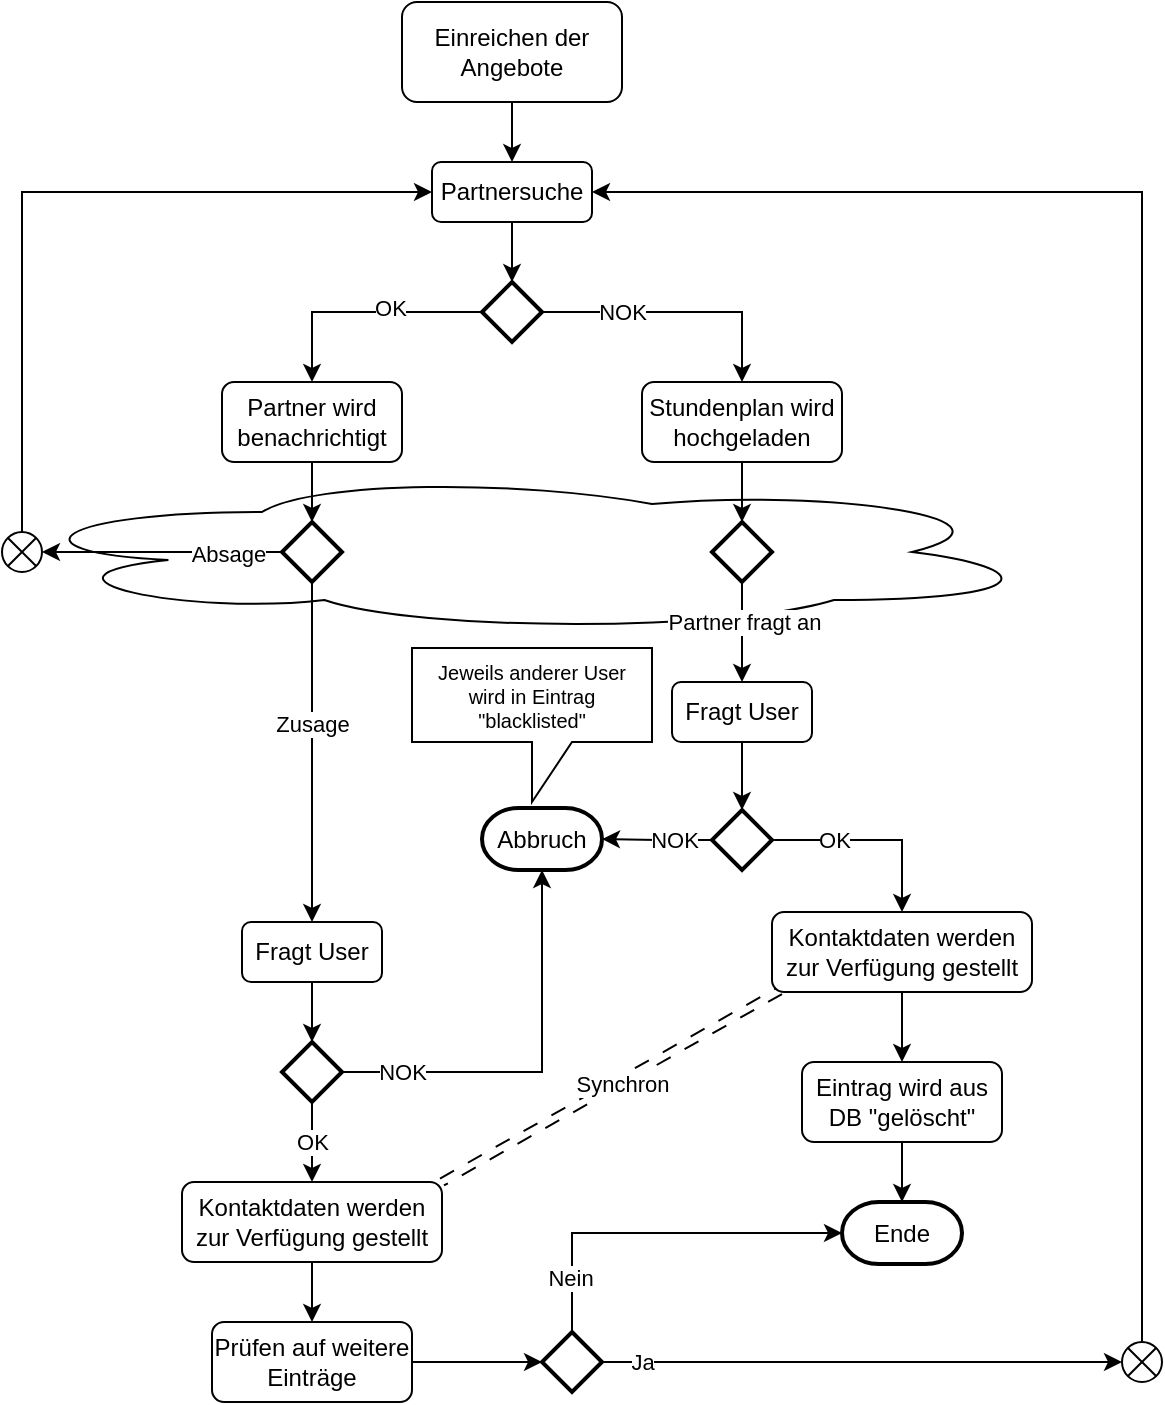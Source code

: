 <mxfile pages="3">
    <diagram name="Ablaufdiagram Partnertausch" id="_cK15V716u7JSGXQkFLS">
        <mxGraphModel dx="803" dy="484" grid="1" gridSize="10" guides="1" tooltips="1" connect="1" arrows="1" fold="1" page="1" pageScale="1" pageWidth="1169" pageHeight="827" math="0" shadow="0">
            <root>
                <mxCell id="0"/>
                <mxCell id="1" parent="0"/>
                <mxCell id="8RHD2XyzMXh3paoQCf5h-24" value="" style="ellipse;shape=cloud;whiteSpace=wrap;html=1;" parent="1" vertex="1">
                    <mxGeometry x="160" y="245" width="520" height="80" as="geometry"/>
                </mxCell>
                <mxCell id="8RHD2XyzMXh3paoQCf5h-15" value="" style="edgeStyle=orthogonalEdgeStyle;rounded=0;orthogonalLoop=1;jettySize=auto;html=1;" parent="1" source="8RHD2XyzMXh3paoQCf5h-4" target="8RHD2XyzMXh3paoQCf5h-5" edge="1">
                    <mxGeometry relative="1" as="geometry"/>
                </mxCell>
                <mxCell id="8RHD2XyzMXh3paoQCf5h-4" value="Einreichen der Angebote" style="rounded=1;whiteSpace=wrap;html=1;" parent="1" vertex="1">
                    <mxGeometry x="360" y="10" width="110" height="50" as="geometry"/>
                </mxCell>
                <mxCell id="8RHD2XyzMXh3paoQCf5h-16" value="" style="edgeStyle=orthogonalEdgeStyle;rounded=0;orthogonalLoop=1;jettySize=auto;html=1;" parent="1" source="8RHD2XyzMXh3paoQCf5h-5" target="8RHD2XyzMXh3paoQCf5h-14" edge="1">
                    <mxGeometry relative="1" as="geometry"/>
                </mxCell>
                <mxCell id="8RHD2XyzMXh3paoQCf5h-5" value="Partnersuche" style="rounded=1;whiteSpace=wrap;html=1;" parent="1" vertex="1">
                    <mxGeometry x="375" y="90" width="80" height="30" as="geometry"/>
                </mxCell>
                <mxCell id="8RHD2XyzMXh3paoQCf5h-23" value="" style="edgeStyle=orthogonalEdgeStyle;rounded=0;orthogonalLoop=1;jettySize=auto;html=1;" parent="1" source="8RHD2XyzMXh3paoQCf5h-6" target="8RHD2XyzMXh3paoQCf5h-21" edge="1">
                    <mxGeometry relative="1" as="geometry"/>
                </mxCell>
                <mxCell id="8RHD2XyzMXh3paoQCf5h-6" value="Partner wird benachrichtigt" style="rounded=1;whiteSpace=wrap;html=1;" parent="1" vertex="1">
                    <mxGeometry x="270" y="200" width="90" height="40" as="geometry"/>
                </mxCell>
                <mxCell id="8RHD2XyzMXh3paoQCf5h-27" value="" style="edgeStyle=orthogonalEdgeStyle;rounded=0;orthogonalLoop=1;jettySize=auto;html=1;" parent="1" source="8RHD2XyzMXh3paoQCf5h-7" target="8RHD2XyzMXh3paoQCf5h-25" edge="1">
                    <mxGeometry relative="1" as="geometry"/>
                </mxCell>
                <mxCell id="8RHD2XyzMXh3paoQCf5h-7" value="Stundenplan wird hochgeladen" style="rounded=1;whiteSpace=wrap;html=1;" parent="1" vertex="1">
                    <mxGeometry x="480" y="200" width="100" height="40" as="geometry"/>
                </mxCell>
                <mxCell id="8RHD2XyzMXh3paoQCf5h-60" value="" style="edgeStyle=orthogonalEdgeStyle;rounded=0;orthogonalLoop=1;jettySize=auto;html=1;" parent="1" source="8RHD2XyzMXh3paoQCf5h-8" target="8RHD2XyzMXh3paoQCf5h-59" edge="1">
                    <mxGeometry relative="1" as="geometry"/>
                </mxCell>
                <mxCell id="8RHD2XyzMXh3paoQCf5h-72" style="rounded=0;orthogonalLoop=1;jettySize=auto;html=1;entryX=0.031;entryY=0.982;entryDx=0;entryDy=0;shape=link;dashed=1;dashPattern=8 8;exitX=1;exitY=0;exitDx=0;exitDy=0;entryPerimeter=0;" parent="1" source="8RHD2XyzMXh3paoQCf5h-8" target="8RHD2XyzMXh3paoQCf5h-12" edge="1">
                    <mxGeometry relative="1" as="geometry">
                        <mxPoint x="375.0" y="597.5" as="sourcePoint"/>
                        <mxPoint x="568.2" y="492.5" as="targetPoint"/>
                    </mxGeometry>
                </mxCell>
                <mxCell id="8RHD2XyzMXh3paoQCf5h-73" value="Synchron" style="edgeLabel;html=1;align=center;verticalAlign=middle;resizable=0;points=[];" parent="8RHD2XyzMXh3paoQCf5h-72" vertex="1" connectable="0">
                    <mxGeometry x="-0.185" y="-2" relative="1" as="geometry">
                        <mxPoint x="20" y="-12" as="offset"/>
                    </mxGeometry>
                </mxCell>
                <mxCell id="8RHD2XyzMXh3paoQCf5h-8" value="Kontaktdaten werden zur Verfügung gestellt" style="rounded=1;whiteSpace=wrap;html=1;" parent="1" vertex="1">
                    <mxGeometry x="250" y="600" width="130" height="40" as="geometry"/>
                </mxCell>
                <mxCell id="8RHD2XyzMXh3paoQCf5h-42" value="" style="edgeStyle=orthogonalEdgeStyle;rounded=0;orthogonalLoop=1;jettySize=auto;html=1;" parent="1" source="8RHD2XyzMXh3paoQCf5h-9" target="8RHD2XyzMXh3paoQCf5h-39" edge="1">
                    <mxGeometry relative="1" as="geometry"/>
                </mxCell>
                <mxCell id="8RHD2XyzMXh3paoQCf5h-9" value="Fragt User" style="rounded=1;whiteSpace=wrap;html=1;" parent="1" vertex="1">
                    <mxGeometry x="495" y="350" width="70" height="30" as="geometry"/>
                </mxCell>
                <mxCell id="8RHD2XyzMXh3paoQCf5h-50" value="" style="edgeStyle=orthogonalEdgeStyle;rounded=0;orthogonalLoop=1;jettySize=auto;html=1;" parent="1" source="8RHD2XyzMXh3paoQCf5h-10" target="8RHD2XyzMXh3paoQCf5h-49" edge="1">
                    <mxGeometry relative="1" as="geometry"/>
                </mxCell>
                <mxCell id="8RHD2XyzMXh3paoQCf5h-10" value="Fragt User" style="rounded=1;whiteSpace=wrap;html=1;" parent="1" vertex="1">
                    <mxGeometry x="280" y="470" width="70" height="30" as="geometry"/>
                </mxCell>
                <mxCell id="8RHD2XyzMXh3paoQCf5h-57" value="" style="edgeStyle=orthogonalEdgeStyle;rounded=0;orthogonalLoop=1;jettySize=auto;html=1;" parent="1" source="8RHD2XyzMXh3paoQCf5h-12" target="8RHD2XyzMXh3paoQCf5h-13" edge="1">
                    <mxGeometry relative="1" as="geometry"/>
                </mxCell>
                <mxCell id="8RHD2XyzMXh3paoQCf5h-12" value="Kontaktdaten werden zur Verfügung gestellt" style="rounded=1;whiteSpace=wrap;html=1;" parent="1" vertex="1">
                    <mxGeometry x="545" y="465" width="130" height="40" as="geometry"/>
                </mxCell>
                <mxCell id="8RHD2XyzMXh3paoQCf5h-64" value="" style="edgeStyle=orthogonalEdgeStyle;rounded=0;orthogonalLoop=1;jettySize=auto;html=1;" parent="1" source="8RHD2XyzMXh3paoQCf5h-13" target="8RHD2XyzMXh3paoQCf5h-62" edge="1">
                    <mxGeometry relative="1" as="geometry"/>
                </mxCell>
                <mxCell id="8RHD2XyzMXh3paoQCf5h-13" value="Eintrag wird aus DB &quot;gelöscht&quot;" style="rounded=1;whiteSpace=wrap;html=1;" parent="1" vertex="1">
                    <mxGeometry x="560" y="540" width="100" height="40" as="geometry"/>
                </mxCell>
                <mxCell id="8RHD2XyzMXh3paoQCf5h-17" value="" style="edgeStyle=orthogonalEdgeStyle;rounded=0;orthogonalLoop=1;jettySize=auto;html=1;" parent="1" source="8RHD2XyzMXh3paoQCf5h-14" target="8RHD2XyzMXh3paoQCf5h-6" edge="1">
                    <mxGeometry relative="1" as="geometry"/>
                </mxCell>
                <mxCell id="8RHD2XyzMXh3paoQCf5h-18" value="OK" style="edgeLabel;html=1;align=center;verticalAlign=middle;resizable=0;points=[];" parent="8RHD2XyzMXh3paoQCf5h-17" vertex="1" connectable="0">
                    <mxGeometry x="-0.235" y="-2" relative="1" as="geometry">
                        <mxPoint as="offset"/>
                    </mxGeometry>
                </mxCell>
                <mxCell id="8RHD2XyzMXh3paoQCf5h-19" value="" style="edgeStyle=orthogonalEdgeStyle;rounded=0;orthogonalLoop=1;jettySize=auto;html=1;" parent="1" source="8RHD2XyzMXh3paoQCf5h-14" target="8RHD2XyzMXh3paoQCf5h-7" edge="1">
                    <mxGeometry relative="1" as="geometry"/>
                </mxCell>
                <mxCell id="8RHD2XyzMXh3paoQCf5h-20" value="NOK" style="edgeLabel;html=1;align=center;verticalAlign=middle;resizable=0;points=[];" parent="8RHD2XyzMXh3paoQCf5h-19" vertex="1" connectable="0">
                    <mxGeometry x="-0.439" y="-2" relative="1" as="geometry">
                        <mxPoint x="2" y="-2" as="offset"/>
                    </mxGeometry>
                </mxCell>
                <mxCell id="8RHD2XyzMXh3paoQCf5h-14" value="" style="strokeWidth=2;html=1;shape=mxgraph.flowchart.decision;whiteSpace=wrap;" parent="1" vertex="1">
                    <mxGeometry x="400" y="150" width="30" height="30" as="geometry"/>
                </mxCell>
                <mxCell id="8RHD2XyzMXh3paoQCf5h-37" style="edgeStyle=orthogonalEdgeStyle;rounded=0;orthogonalLoop=1;jettySize=auto;html=1;" parent="1" source="8RHD2XyzMXh3paoQCf5h-21" target="8RHD2XyzMXh3paoQCf5h-10" edge="1">
                    <mxGeometry relative="1" as="geometry"/>
                </mxCell>
                <mxCell id="8RHD2XyzMXh3paoQCf5h-38" value="Zusage" style="edgeLabel;html=1;align=center;verticalAlign=middle;resizable=0;points=[];" parent="8RHD2XyzMXh3paoQCf5h-37" vertex="1" connectable="0">
                    <mxGeometry x="-0.166" relative="1" as="geometry">
                        <mxPoint as="offset"/>
                    </mxGeometry>
                </mxCell>
                <mxCell id="8RHD2XyzMXh3paoQCf5h-21" value="" style="strokeWidth=2;html=1;shape=mxgraph.flowchart.decision;whiteSpace=wrap;" parent="1" vertex="1">
                    <mxGeometry x="300" y="270" width="30" height="30" as="geometry"/>
                </mxCell>
                <mxCell id="8RHD2XyzMXh3paoQCf5h-33" value="" style="edgeStyle=orthogonalEdgeStyle;rounded=0;orthogonalLoop=1;jettySize=auto;html=1;" parent="1" source="8RHD2XyzMXh3paoQCf5h-25" target="8RHD2XyzMXh3paoQCf5h-9" edge="1">
                    <mxGeometry relative="1" as="geometry"/>
                </mxCell>
                <mxCell id="8RHD2XyzMXh3paoQCf5h-34" value="Partner fragt an" style="edgeLabel;html=1;align=center;verticalAlign=middle;resizable=0;points=[];" parent="8RHD2XyzMXh3paoQCf5h-33" vertex="1" connectable="0">
                    <mxGeometry x="-0.211" y="1" relative="1" as="geometry">
                        <mxPoint as="offset"/>
                    </mxGeometry>
                </mxCell>
                <mxCell id="8RHD2XyzMXh3paoQCf5h-25" value="" style="strokeWidth=2;html=1;shape=mxgraph.flowchart.decision;whiteSpace=wrap;" parent="1" vertex="1">
                    <mxGeometry x="515" y="270" width="30" height="30" as="geometry"/>
                </mxCell>
                <mxCell id="8RHD2XyzMXh3paoQCf5h-45" value="" style="edgeStyle=orthogonalEdgeStyle;rounded=0;orthogonalLoop=1;jettySize=auto;html=1;entryX=1;entryY=0.5;entryDx=0;entryDy=0;entryPerimeter=0;" parent="1" source="8RHD2XyzMXh3paoQCf5h-39" target="8RHD2XyzMXh3paoQCf5h-53" edge="1">
                    <mxGeometry relative="1" as="geometry">
                        <mxPoint x="460" y="429" as="targetPoint"/>
                    </mxGeometry>
                </mxCell>
                <mxCell id="8RHD2XyzMXh3paoQCf5h-46" value="NOK" style="edgeLabel;html=1;align=center;verticalAlign=middle;resizable=0;points=[];" parent="8RHD2XyzMXh3paoQCf5h-45" vertex="1" connectable="0">
                    <mxGeometry x="0.195" y="-1" relative="1" as="geometry">
                        <mxPoint x="13" y="1" as="offset"/>
                    </mxGeometry>
                </mxCell>
                <mxCell id="8RHD2XyzMXh3paoQCf5h-47" style="edgeStyle=orthogonalEdgeStyle;rounded=0;orthogonalLoop=1;jettySize=auto;html=1;entryX=0.5;entryY=0;entryDx=0;entryDy=0;" parent="1" source="8RHD2XyzMXh3paoQCf5h-39" target="8RHD2XyzMXh3paoQCf5h-12" edge="1">
                    <mxGeometry relative="1" as="geometry">
                        <Array as="points">
                            <mxPoint x="610" y="429"/>
                        </Array>
                    </mxGeometry>
                </mxCell>
                <mxCell id="8RHD2XyzMXh3paoQCf5h-48" value="OK" style="edgeLabel;html=1;align=center;verticalAlign=middle;resizable=0;points=[];" parent="8RHD2XyzMXh3paoQCf5h-47" vertex="1" connectable="0">
                    <mxGeometry x="-0.389" relative="1" as="geometry">
                        <mxPoint as="offset"/>
                    </mxGeometry>
                </mxCell>
                <mxCell id="8RHD2XyzMXh3paoQCf5h-39" value="" style="strokeWidth=2;html=1;shape=mxgraph.flowchart.decision;whiteSpace=wrap;" parent="1" vertex="1">
                    <mxGeometry x="515" y="414" width="30" height="30" as="geometry"/>
                </mxCell>
                <mxCell id="8RHD2XyzMXh3paoQCf5h-51" style="edgeStyle=orthogonalEdgeStyle;rounded=0;orthogonalLoop=1;jettySize=auto;html=1;entryX=0.5;entryY=1;entryDx=0;entryDy=0;entryPerimeter=0;" parent="1" source="8RHD2XyzMXh3paoQCf5h-49" target="8RHD2XyzMXh3paoQCf5h-53" edge="1">
                    <mxGeometry relative="1" as="geometry">
                        <mxPoint x="430" y="444" as="targetPoint"/>
                    </mxGeometry>
                </mxCell>
                <mxCell id="8RHD2XyzMXh3paoQCf5h-52" value="NOK" style="edgeLabel;html=1;align=center;verticalAlign=middle;resizable=0;points=[];" parent="8RHD2XyzMXh3paoQCf5h-51" vertex="1" connectable="0">
                    <mxGeometry x="-0.675" y="-2" relative="1" as="geometry">
                        <mxPoint x="-3" y="-2" as="offset"/>
                    </mxGeometry>
                </mxCell>
                <mxCell id="8RHD2XyzMXh3paoQCf5h-55" value="" style="edgeStyle=orthogonalEdgeStyle;rounded=0;orthogonalLoop=1;jettySize=auto;html=1;" parent="1" source="8RHD2XyzMXh3paoQCf5h-49" target="8RHD2XyzMXh3paoQCf5h-8" edge="1">
                    <mxGeometry relative="1" as="geometry"/>
                </mxCell>
                <mxCell id="8RHD2XyzMXh3paoQCf5h-56" value="OK" style="edgeLabel;html=1;align=center;verticalAlign=middle;resizable=0;points=[];" parent="8RHD2XyzMXh3paoQCf5h-55" vertex="1" connectable="0">
                    <mxGeometry x="0.246" y="-1" relative="1" as="geometry">
                        <mxPoint x="1" y="-5" as="offset"/>
                    </mxGeometry>
                </mxCell>
                <mxCell id="8RHD2XyzMXh3paoQCf5h-49" value="" style="strokeWidth=2;html=1;shape=mxgraph.flowchart.decision;whiteSpace=wrap;" parent="1" vertex="1">
                    <mxGeometry x="300" y="530" width="30" height="30" as="geometry"/>
                </mxCell>
                <mxCell id="8RHD2XyzMXh3paoQCf5h-53" value="Abbruch" style="strokeWidth=2;html=1;shape=mxgraph.flowchart.terminator;whiteSpace=wrap;" parent="1" vertex="1">
                    <mxGeometry x="400" y="413" width="60" height="31" as="geometry"/>
                </mxCell>
                <mxCell id="8RHD2XyzMXh3paoQCf5h-67" value="" style="edgeStyle=orthogonalEdgeStyle;rounded=0;orthogonalLoop=1;jettySize=auto;html=1;" parent="1" source="8RHD2XyzMXh3paoQCf5h-59" target="8RHD2XyzMXh3paoQCf5h-61" edge="1">
                    <mxGeometry relative="1" as="geometry"/>
                </mxCell>
                <mxCell id="8RHD2XyzMXh3paoQCf5h-59" value="Prüfen auf weitere Einträge" style="rounded=1;whiteSpace=wrap;html=1;" parent="1" vertex="1">
                    <mxGeometry x="265" y="670" width="100" height="40" as="geometry"/>
                </mxCell>
                <mxCell id="8RHD2XyzMXh3paoQCf5h-61" value="" style="strokeWidth=2;html=1;shape=mxgraph.flowchart.decision;whiteSpace=wrap;" parent="1" vertex="1">
                    <mxGeometry x="430" y="675" width="30" height="30" as="geometry"/>
                </mxCell>
                <mxCell id="8RHD2XyzMXh3paoQCf5h-62" value="Ende" style="strokeWidth=2;html=1;shape=mxgraph.flowchart.terminator;whiteSpace=wrap;" parent="1" vertex="1">
                    <mxGeometry x="580" y="610" width="60" height="31" as="geometry"/>
                </mxCell>
                <mxCell id="8RHD2XyzMXh3paoQCf5h-65" style="edgeStyle=orthogonalEdgeStyle;rounded=0;orthogonalLoop=1;jettySize=auto;html=1;entryX=0;entryY=0.5;entryDx=0;entryDy=0;entryPerimeter=0;" parent="1" source="8RHD2XyzMXh3paoQCf5h-61" target="8RHD2XyzMXh3paoQCf5h-62" edge="1">
                    <mxGeometry relative="1" as="geometry">
                        <Array as="points">
                            <mxPoint x="445" y="625"/>
                        </Array>
                    </mxGeometry>
                </mxCell>
                <mxCell id="8RHD2XyzMXh3paoQCf5h-66" value="Nein" style="edgeLabel;html=1;align=center;verticalAlign=middle;resizable=0;points=[];" parent="8RHD2XyzMXh3paoQCf5h-65" vertex="1" connectable="0">
                    <mxGeometry x="-0.704" y="1" relative="1" as="geometry">
                        <mxPoint as="offset"/>
                    </mxGeometry>
                </mxCell>
                <mxCell id="8RHD2XyzMXh3paoQCf5h-71" style="edgeStyle=orthogonalEdgeStyle;rounded=0;orthogonalLoop=1;jettySize=auto;html=1;entryX=1;entryY=0.5;entryDx=0;entryDy=0;" parent="1" source="8RHD2XyzMXh3paoQCf5h-68" target="8RHD2XyzMXh3paoQCf5h-5" edge="1">
                    <mxGeometry relative="1" as="geometry">
                        <Array as="points">
                            <mxPoint x="730" y="105"/>
                        </Array>
                    </mxGeometry>
                </mxCell>
                <mxCell id="8RHD2XyzMXh3paoQCf5h-68" value="" style="verticalLabelPosition=bottom;verticalAlign=top;html=1;shape=mxgraph.flowchart.or;" parent="1" vertex="1">
                    <mxGeometry x="720" y="680" width="20" height="20" as="geometry"/>
                </mxCell>
                <mxCell id="8RHD2XyzMXh3paoQCf5h-69" style="edgeStyle=orthogonalEdgeStyle;rounded=0;orthogonalLoop=1;jettySize=auto;html=1;entryX=0;entryY=0.5;entryDx=0;entryDy=0;entryPerimeter=0;" parent="1" source="8RHD2XyzMXh3paoQCf5h-61" target="8RHD2XyzMXh3paoQCf5h-68" edge="1">
                    <mxGeometry relative="1" as="geometry"/>
                </mxCell>
                <mxCell id="8RHD2XyzMXh3paoQCf5h-70" value="Ja" style="edgeLabel;html=1;align=center;verticalAlign=middle;resizable=0;points=[];" parent="8RHD2XyzMXh3paoQCf5h-69" vertex="1" connectable="0">
                    <mxGeometry x="-0.833" y="2" relative="1" as="geometry">
                        <mxPoint x="-2" y="2" as="offset"/>
                    </mxGeometry>
                </mxCell>
                <mxCell id="8RHD2XyzMXh3paoQCf5h-77" style="edgeStyle=orthogonalEdgeStyle;rounded=0;orthogonalLoop=1;jettySize=auto;html=1;entryX=0;entryY=0.5;entryDx=0;entryDy=0;" parent="1" source="8RHD2XyzMXh3paoQCf5h-74" target="8RHD2XyzMXh3paoQCf5h-5" edge="1">
                    <mxGeometry relative="1" as="geometry">
                        <Array as="points">
                            <mxPoint x="170" y="105"/>
                        </Array>
                    </mxGeometry>
                </mxCell>
                <mxCell id="8RHD2XyzMXh3paoQCf5h-74" value="" style="verticalLabelPosition=bottom;verticalAlign=top;html=1;shape=mxgraph.flowchart.or;" parent="1" vertex="1">
                    <mxGeometry x="160" y="275" width="20" height="20" as="geometry"/>
                </mxCell>
                <mxCell id="8RHD2XyzMXh3paoQCf5h-75" style="edgeStyle=orthogonalEdgeStyle;rounded=0;orthogonalLoop=1;jettySize=auto;html=1;entryX=1;entryY=0.5;entryDx=0;entryDy=0;entryPerimeter=0;" parent="1" source="8RHD2XyzMXh3paoQCf5h-21" target="8RHD2XyzMXh3paoQCf5h-74" edge="1">
                    <mxGeometry relative="1" as="geometry"/>
                </mxCell>
                <mxCell id="8RHD2XyzMXh3paoQCf5h-76" value="Absage" style="edgeLabel;html=1;align=center;verticalAlign=middle;resizable=0;points=[];" parent="8RHD2XyzMXh3paoQCf5h-75" vertex="1" connectable="0">
                    <mxGeometry x="-0.54" y="1" relative="1" as="geometry">
                        <mxPoint as="offset"/>
                    </mxGeometry>
                </mxCell>
                <mxCell id="8RHD2XyzMXh3paoQCf5h-79" value="&lt;div style=&quot;font-size: 10px;&quot;&gt;&lt;font style=&quot;font-size: 10px;&quot;&gt;Jeweils anderer User&lt;/font&gt;&lt;/div&gt;&lt;div style=&quot;font-size: 10px;&quot;&gt;&lt;font style=&quot;font-size: 10px;&quot;&gt;wird in Eintrag&lt;/font&gt;&lt;/div&gt;&lt;div style=&quot;font-size: 10px;&quot;&gt;&lt;font style=&quot;font-size: 10px;&quot;&gt;&quot;blacklisted&quot;&lt;font style=&quot;font-size: 10px;&quot;&gt;&lt;br&gt;&lt;/font&gt;&lt;/font&gt;&lt;/div&gt;" style="shape=callout;whiteSpace=wrap;html=1;perimeter=calloutPerimeter;" parent="1" vertex="1">
                    <mxGeometry x="365" y="333" width="120" height="77" as="geometry"/>
                </mxCell>
            </root>
        </mxGraphModel>
    </diagram>
    <diagram id="cI_zuDCJoBh3uxLxaqRJ" name="Ablaufdiagram Dreieckstausch">
        <mxGraphModel dx="1164" dy="702" grid="1" gridSize="10" guides="1" tooltips="1" connect="1" arrows="1" fold="1" page="1" pageScale="1" pageWidth="827" pageHeight="1169" math="0" shadow="0">
            <root>
                <mxCell id="0"/>
                <mxCell id="1" parent="0"/>
            </root>
        </mxGraphModel>
    </diagram>
    <diagram id="-YC8Y3LMPKwmuwd7krUI" name="Datengraph">
        <mxGraphModel dx="1369" dy="826" grid="1" gridSize="10" guides="1" tooltips="1" connect="1" arrows="1" fold="1" page="1" pageScale="1" pageWidth="1169" pageHeight="827" math="0" shadow="0">
            <root>
                <mxCell id="0"/>
                <mxCell id="1" parent="0"/>
                <mxCell id="AkuPmNxdp6Iv7bfSqNj_-14" style="rounded=0;orthogonalLoop=1;jettySize=auto;html=1;entryX=0;entryY=0.5;entryDx=0;entryDy=0;exitX=1.005;exitY=0.631;exitDx=0;exitDy=0;exitPerimeter=0;" parent="1" source="AkuPmNxdp6Iv7bfSqNj_-3" target="AkuPmNxdp6Iv7bfSqNj_-11" edge="1">
                    <mxGeometry relative="1" as="geometry"/>
                </mxCell>
                <mxCell id="AkuPmNxdp6Iv7bfSqNj_-15" value="bietet an" style="edgeLabel;html=1;align=center;verticalAlign=middle;resizable=0;points=[];" parent="AkuPmNxdp6Iv7bfSqNj_-14" vertex="1" connectable="0">
                    <mxGeometry x="-0.076" y="1" relative="1" as="geometry">
                        <mxPoint as="offset"/>
                    </mxGeometry>
                </mxCell>
                <mxCell id="AkuPmNxdp6Iv7bfSqNj_-3" value="Benutzer" style="swimlane;childLayout=stackLayout;horizontal=1;startSize=50;horizontalStack=0;rounded=1;fontSize=14;fontStyle=0;strokeWidth=2;resizeParent=0;resizeLast=1;shadow=0;dashed=0;align=center;arcSize=4;whiteSpace=wrap;html=1;" parent="1" vertex="1">
                    <mxGeometry x="100" y="200" width="160" height="80" as="geometry"/>
                </mxCell>
                <mxCell id="AkuPmNxdp6Iv7bfSqNj_-4" value="+email" style="align=left;strokeColor=none;fillColor=none;spacingLeft=4;fontSize=12;verticalAlign=top;resizable=0;rotatable=0;part=1;html=1;" parent="AkuPmNxdp6Iv7bfSqNj_-3" vertex="1">
                    <mxGeometry y="50" width="160" height="30" as="geometry"/>
                </mxCell>
                <mxCell id="AkuPmNxdp6Iv7bfSqNj_-8" value="Gruppe" style="swimlane;childLayout=stackLayout;horizontal=1;startSize=50;horizontalStack=0;rounded=1;fontSize=14;fontStyle=0;strokeWidth=2;resizeParent=0;resizeLast=1;shadow=0;dashed=0;align=center;arcSize=4;whiteSpace=wrap;html=1;" parent="1" vertex="1">
                    <mxGeometry x="630" y="180" width="160" height="150" as="geometry"/>
                </mxCell>
                <mxCell id="AkuPmNxdp6Iv7bfSqNj_-9" value="&lt;div&gt;+kennzahl&lt;/div&gt;&lt;div&gt;+wochentag&lt;br&gt;&lt;/div&gt;&lt;div&gt;+zeit_von&lt;/div&gt;&lt;div&gt;+zeit_bis&lt;br&gt;&lt;/div&gt;&lt;div&gt;+gruppenleiter&lt;/div&gt;&lt;div&gt;+raum&lt;br&gt;&lt;/div&gt;" style="align=left;strokeColor=none;fillColor=none;spacingLeft=4;fontSize=12;verticalAlign=top;resizable=0;rotatable=0;part=1;html=1;" parent="AkuPmNxdp6Iv7bfSqNj_-8" vertex="1">
                    <mxGeometry y="50" width="160" height="100" as="geometry"/>
                </mxCell>
                <mxCell id="AkuPmNxdp6Iv7bfSqNj_-10" style="edgeStyle=orthogonalEdgeStyle;rounded=0;orthogonalLoop=1;jettySize=auto;html=1;exitX=0.5;exitY=1;exitDx=0;exitDy=0;" parent="AkuPmNxdp6Iv7bfSqNj_-8" source="AkuPmNxdp6Iv7bfSqNj_-9" target="AkuPmNxdp6Iv7bfSqNj_-9" edge="1">
                    <mxGeometry relative="1" as="geometry"/>
                </mxCell>
                <mxCell id="AkuPmNxdp6Iv7bfSqNj_-11" value="Angebot" style="swimlane;childLayout=stackLayout;horizontal=1;startSize=50;horizontalStack=0;rounded=1;fontSize=14;fontStyle=0;strokeWidth=2;resizeParent=0;resizeLast=1;shadow=0;dashed=0;align=center;arcSize=4;whiteSpace=wrap;html=1;" parent="1" vertex="1">
                    <mxGeometry x="340" y="160" width="160" height="100" as="geometry"/>
                </mxCell>
                <mxCell id="AkuPmNxdp6Iv7bfSqNj_-12" value="&lt;div&gt;+semester&lt;br&gt;&lt;/div&gt;&lt;div&gt;+blacklist&lt;br&gt;&lt;/div&gt;" style="align=left;strokeColor=none;fillColor=none;spacingLeft=4;fontSize=12;verticalAlign=top;resizable=0;rotatable=0;part=1;html=1;" parent="AkuPmNxdp6Iv7bfSqNj_-11" vertex="1">
                    <mxGeometry y="50" width="160" height="50" as="geometry"/>
                </mxCell>
                <mxCell id="AkuPmNxdp6Iv7bfSqNj_-22" style="rounded=0;orthogonalLoop=1;jettySize=auto;html=1;entryX=-0.005;entryY=0.037;entryDx=0;entryDy=0;exitX=1;exitY=0;exitDx=0;exitDy=0;entryPerimeter=0;" parent="1" source="AkuPmNxdp6Iv7bfSqNj_-11" target="AkuPmNxdp6Iv7bfSqNj_-8" edge="1">
                    <mxGeometry relative="1" as="geometry"/>
                </mxCell>
                <mxCell id="AkuPmNxdp6Iv7bfSqNj_-23" value="veräußert" style="edgeLabel;html=1;align=center;verticalAlign=middle;resizable=0;points=[];" parent="AkuPmNxdp6Iv7bfSqNj_-22" vertex="1" connectable="0">
                    <mxGeometry x="0.163" y="3" relative="1" as="geometry">
                        <mxPoint x="-7" y="3" as="offset"/>
                    </mxGeometry>
                </mxCell>
                <mxCell id="tAAvPW2ogZeG3zzogCex-33" value="Modul" style="swimlane;childLayout=stackLayout;horizontal=1;startSize=50;horizontalStack=0;rounded=1;fontSize=14;fontStyle=0;strokeWidth=2;resizeParent=0;resizeLast=1;shadow=0;dashed=0;align=center;arcSize=4;whiteSpace=wrap;html=1;" parent="1" vertex="1">
                    <mxGeometry x="920" y="220" width="160" height="100" as="geometry"/>
                </mxCell>
                <mxCell id="tAAvPW2ogZeG3zzogCex-34" value="+kennzahl&lt;div&gt;+typ&lt;/div&gt;" style="align=left;strokeColor=none;fillColor=none;spacingLeft=4;fontSize=12;verticalAlign=top;resizable=0;rotatable=0;part=1;html=1;" parent="tAAvPW2ogZeG3zzogCex-33" vertex="1">
                    <mxGeometry y="50" width="160" height="50" as="geometry"/>
                </mxCell>
                <mxCell id="tAAvPW2ogZeG3zzogCex-35" style="edgeStyle=orthogonalEdgeStyle;rounded=0;orthogonalLoop=1;jettySize=auto;html=1;exitX=0.5;exitY=1;exitDx=0;exitDy=0;" parent="tAAvPW2ogZeG3zzogCex-33" source="tAAvPW2ogZeG3zzogCex-34" target="tAAvPW2ogZeG3zzogCex-34" edge="1">
                    <mxGeometry relative="1" as="geometry"/>
                </mxCell>
                <mxCell id="tAAvPW2ogZeG3zzogCex-74" style="rounded=0;orthogonalLoop=1;jettySize=auto;html=1;entryX=0;entryY=0;entryDx=0;entryDy=0;" parent="1" source="tAAvPW2ogZeG3zzogCex-76" target="tAAvPW2ogZeG3zzogCex-84" edge="1">
                    <mxGeometry relative="1" as="geometry"/>
                </mxCell>
                <mxCell id="tAAvPW2ogZeG3zzogCex-75" value="bietet an" style="edgeLabel;html=1;align=center;verticalAlign=middle;resizable=0;points=[];" parent="tAAvPW2ogZeG3zzogCex-74" vertex="1" connectable="0">
                    <mxGeometry x="-0.076" y="1" relative="1" as="geometry">
                        <mxPoint as="offset"/>
                    </mxGeometry>
                </mxCell>
                <mxCell id="tAAvPW2ogZeG3zzogCex-76" value="Benutzer" style="swimlane;childLayout=stackLayout;horizontal=1;startSize=50;horizontalStack=0;rounded=1;fontSize=14;fontStyle=0;strokeWidth=2;resizeParent=0;resizeLast=1;shadow=0;dashed=0;align=center;arcSize=4;whiteSpace=wrap;html=1;" parent="1" vertex="1">
                    <mxGeometry x="70" y="550" width="160" height="80" as="geometry"/>
                </mxCell>
                <mxCell id="tAAvPW2ogZeG3zzogCex-77" value="+daniel.mayer" style="align=left;strokeColor=none;fillColor=none;spacingLeft=4;fontSize=12;verticalAlign=top;resizable=0;rotatable=0;part=1;html=1;" parent="tAAvPW2ogZeG3zzogCex-76" vertex="1">
                    <mxGeometry y="50" width="160" height="30" as="geometry"/>
                </mxCell>
                <mxCell id="tAAvPW2ogZeG3zzogCex-78" value="Gruppe" style="swimlane;childLayout=stackLayout;horizontal=1;startSize=50;horizontalStack=0;rounded=1;fontSize=14;fontStyle=0;strokeWidth=2;resizeParent=0;resizeLast=1;shadow=0;dashed=0;align=center;arcSize=4;whiteSpace=wrap;html=1;" parent="1" vertex="1">
                    <mxGeometry x="660" y="460" width="160" height="150" as="geometry"/>
                </mxCell>
                <mxCell id="tAAvPW2ogZeG3zzogCex-79" value="&lt;div&gt;+a&lt;/div&gt;&lt;div&gt;+4&lt;br&gt;&lt;/div&gt;&lt;div&gt;+10:00&lt;/div&gt;&lt;div&gt;+11:30&lt;br&gt;&lt;/div&gt;&lt;div&gt;+igler&lt;/div&gt;&lt;div&gt;+ude_c001&lt;br&gt;&lt;/div&gt;" style="align=left;strokeColor=none;fillColor=none;spacingLeft=4;fontSize=12;verticalAlign=top;resizable=0;rotatable=0;part=1;html=1;" parent="tAAvPW2ogZeG3zzogCex-78" vertex="1">
                    <mxGeometry y="50" width="160" height="100" as="geometry"/>
                </mxCell>
                <mxCell id="tAAvPW2ogZeG3zzogCex-80" style="edgeStyle=orthogonalEdgeStyle;rounded=0;orthogonalLoop=1;jettySize=auto;html=1;exitX=0.5;exitY=1;exitDx=0;exitDy=0;" parent="tAAvPW2ogZeG3zzogCex-78" source="tAAvPW2ogZeG3zzogCex-79" target="tAAvPW2ogZeG3zzogCex-79" edge="1">
                    <mxGeometry relative="1" as="geometry"/>
                </mxCell>
                <mxCell id="tAAvPW2ogZeG3zzogCex-81" style="rounded=0;orthogonalLoop=1;jettySize=auto;html=1;entryX=0;entryY=0;entryDx=0;entryDy=0;exitX=1;exitY=1;exitDx=0;exitDy=0;" parent="1" source="tAAvPW2ogZeG3zzogCex-84" target="tAAvPW2ogZeG3zzogCex-93" edge="1">
                    <mxGeometry relative="1" as="geometry"/>
                </mxCell>
                <mxCell id="tAAvPW2ogZeG3zzogCex-82" value="wünscht" style="edgeLabel;html=1;align=center;verticalAlign=middle;resizable=0;points=[];" parent="tAAvPW2ogZeG3zzogCex-81" vertex="1" connectable="0">
                    <mxGeometry x="-0.12" y="-2" relative="1" as="geometry">
                        <mxPoint x="4" y="-4" as="offset"/>
                    </mxGeometry>
                </mxCell>
                <mxCell id="tAAvPW2ogZeG3zzogCex-83" value="Angebot" style="swimlane;childLayout=stackLayout;horizontal=1;startSize=50;horizontalStack=0;rounded=1;fontSize=14;fontStyle=0;strokeWidth=2;resizeParent=0;resizeLast=1;shadow=0;dashed=0;align=center;arcSize=4;whiteSpace=wrap;html=1;" parent="1" vertex="1">
                    <mxGeometry x="330" y="580" width="160" height="120" as="geometry"/>
                </mxCell>
                <mxCell id="tAAvPW2ogZeG3zzogCex-84" value="&lt;div&gt;+2324&lt;br&gt;&lt;/div&gt;&lt;div&gt;+[max.muster, &lt;br&gt;&lt;span style=&quot;white-space: pre;&quot;&gt;&#9;&lt;/span&gt;mike.hunt,&lt;/div&gt;&lt;div&gt;&lt;span style=&quot;white-space: pre;&quot;&gt;&#9;henri.henrisson]&lt;/span&gt;&lt;br&gt;&lt;/div&gt;" style="align=left;strokeColor=none;fillColor=none;spacingLeft=4;fontSize=12;verticalAlign=top;resizable=0;rotatable=0;part=1;html=1;" parent="tAAvPW2ogZeG3zzogCex-83" vertex="1">
                    <mxGeometry y="50" width="160" height="70" as="geometry"/>
                </mxCell>
                <mxCell id="tAAvPW2ogZeG3zzogCex-85" style="rounded=0;orthogonalLoop=1;jettySize=auto;html=1;entryX=0;entryY=0;entryDx=0;entryDy=0;exitX=1;exitY=0;exitDx=0;exitDy=0;" parent="1" source="tAAvPW2ogZeG3zzogCex-83" target="tAAvPW2ogZeG3zzogCex-79" edge="1">
                    <mxGeometry relative="1" as="geometry"/>
                </mxCell>
                <mxCell id="tAAvPW2ogZeG3zzogCex-86" value="veräußert" style="edgeLabel;html=1;align=center;verticalAlign=middle;resizable=0;points=[];" parent="tAAvPW2ogZeG3zzogCex-85" vertex="1" connectable="0">
                    <mxGeometry x="0.163" y="3" relative="1" as="geometry">
                        <mxPoint x="5" as="offset"/>
                    </mxGeometry>
                </mxCell>
                <mxCell id="tAAvPW2ogZeG3zzogCex-87" value="Modul" style="swimlane;childLayout=stackLayout;horizontal=1;startSize=50;horizontalStack=0;rounded=1;fontSize=14;fontStyle=0;strokeWidth=2;resizeParent=0;resizeLast=1;shadow=0;dashed=0;align=center;arcSize=4;whiteSpace=wrap;html=1;" parent="1" vertex="1">
                    <mxGeometry x="950" y="567" width="160" height="110" as="geometry"/>
                </mxCell>
                <mxCell id="tAAvPW2ogZeG3zzogCex-88" value="&lt;div&gt;+3112&lt;/div&gt;&lt;div&gt;+softwaretechnik&lt;br&gt;&lt;/div&gt;&lt;div&gt;+praktikum&lt;/div&gt;" style="align=left;strokeColor=none;fillColor=none;spacingLeft=4;fontSize=12;verticalAlign=top;resizable=0;rotatable=0;part=1;html=1;" parent="tAAvPW2ogZeG3zzogCex-87" vertex="1">
                    <mxGeometry y="50" width="160" height="60" as="geometry"/>
                </mxCell>
                <mxCell id="tAAvPW2ogZeG3zzogCex-89" style="edgeStyle=orthogonalEdgeStyle;rounded=0;orthogonalLoop=1;jettySize=auto;html=1;exitX=0.5;exitY=1;exitDx=0;exitDy=0;" parent="tAAvPW2ogZeG3zzogCex-87" source="tAAvPW2ogZeG3zzogCex-88" target="tAAvPW2ogZeG3zzogCex-88" edge="1">
                    <mxGeometry relative="1" as="geometry"/>
                </mxCell>
                <mxCell id="tAAvPW2ogZeG3zzogCex-90" style="rounded=0;orthogonalLoop=1;jettySize=auto;html=1;entryX=0;entryY=0;entryDx=0;entryDy=0;exitX=1;exitY=0;exitDx=0;exitDy=0;" parent="1" source="tAAvPW2ogZeG3zzogCex-79" target="tAAvPW2ogZeG3zzogCex-87" edge="1">
                    <mxGeometry relative="1" as="geometry"/>
                </mxCell>
                <mxCell id="tAAvPW2ogZeG3zzogCex-91" value="unterrichtet" style="edgeLabel;html=1;align=center;verticalAlign=middle;resizable=0;points=[];" parent="tAAvPW2ogZeG3zzogCex-90" vertex="1" connectable="0">
                    <mxGeometry x="-0.328" y="-1" relative="1" as="geometry">
                        <mxPoint as="offset"/>
                    </mxGeometry>
                </mxCell>
                <mxCell id="tAAvPW2ogZeG3zzogCex-92" value="Gruppe" style="swimlane;childLayout=stackLayout;horizontal=1;startSize=50;horizontalStack=0;rounded=1;fontSize=14;fontStyle=0;strokeWidth=2;resizeParent=0;resizeLast=1;shadow=0;dashed=0;align=center;arcSize=4;whiteSpace=wrap;html=1;" parent="1" vertex="1">
                    <mxGeometry x="620" y="660" width="160" height="150" as="geometry"/>
                </mxCell>
                <mxCell id="tAAvPW2ogZeG3zzogCex-93" value="&lt;div&gt;+e&lt;/div&gt;&lt;div&gt;+5&lt;/div&gt;&lt;div&gt;+14:15&lt;/div&gt;&lt;div&gt;+15:45&lt;br&gt;&lt;/div&gt;&lt;div&gt;+igler&lt;/div&gt;&lt;div&gt;+ude_c035&lt;br&gt;&lt;/div&gt;" style="align=left;strokeColor=none;fillColor=none;spacingLeft=4;fontSize=12;verticalAlign=top;resizable=0;rotatable=0;part=1;html=1;" parent="tAAvPW2ogZeG3zzogCex-92" vertex="1">
                    <mxGeometry y="50" width="160" height="100" as="geometry"/>
                </mxCell>
                <mxCell id="tAAvPW2ogZeG3zzogCex-94" style="edgeStyle=orthogonalEdgeStyle;rounded=0;orthogonalLoop=1;jettySize=auto;html=1;exitX=0.5;exitY=1;exitDx=0;exitDy=0;" parent="tAAvPW2ogZeG3zzogCex-92" source="tAAvPW2ogZeG3zzogCex-93" target="tAAvPW2ogZeG3zzogCex-93" edge="1">
                    <mxGeometry relative="1" as="geometry"/>
                </mxCell>
                <mxCell id="tAAvPW2ogZeG3zzogCex-105" style="rounded=0;orthogonalLoop=1;jettySize=auto;html=1;entryX=0;entryY=1;entryDx=0;entryDy=0;exitX=1;exitY=0;exitDx=0;exitDy=0;" parent="1" source="tAAvPW2ogZeG3zzogCex-93" target="tAAvPW2ogZeG3zzogCex-88" edge="1">
                    <mxGeometry relative="1" as="geometry"/>
                </mxCell>
                <mxCell id="tAAvPW2ogZeG3zzogCex-106" value="unterrichtet" style="edgeLabel;html=1;align=center;verticalAlign=middle;resizable=0;points=[];" parent="tAAvPW2ogZeG3zzogCex-105" vertex="1" connectable="0">
                    <mxGeometry x="-0.16" y="3" relative="1" as="geometry">
                        <mxPoint as="offset"/>
                    </mxGeometry>
                </mxCell>
                <mxCell id="AkuPmNxdp6Iv7bfSqNj_-16" style="rounded=0;orthogonalLoop=1;jettySize=auto;html=1;exitX=1;exitY=1;exitDx=0;exitDy=0;entryX=0;entryY=1;entryDx=0;entryDy=0;" parent="1" source="AkuPmNxdp6Iv7bfSqNj_-12" target="AkuPmNxdp6Iv7bfSqNj_-9" edge="1">
                    <mxGeometry relative="1" as="geometry"/>
                </mxCell>
                <mxCell id="AkuPmNxdp6Iv7bfSqNj_-17" value="wünscht" style="edgeLabel;html=1;align=center;verticalAlign=middle;resizable=0;points=[];" parent="AkuPmNxdp6Iv7bfSqNj_-16" vertex="1" connectable="0">
                    <mxGeometry x="-0.12" y="-2" relative="1" as="geometry">
                        <mxPoint x="6" y="-6" as="offset"/>
                    </mxGeometry>
                </mxCell>
                <mxCell id="zJguEK92A-RyqvrP8ooS-1" style="edgeStyle=none;html=1;entryX=0;entryY=0;entryDx=0;entryDy=0;exitX=1;exitY=0;exitDx=0;exitDy=0;" edge="1" parent="1" source="AkuPmNxdp6Iv7bfSqNj_-9" target="tAAvPW2ogZeG3zzogCex-34">
                    <mxGeometry relative="1" as="geometry"/>
                </mxCell>
                <mxCell id="zJguEK92A-RyqvrP8ooS-2" value="unterrichtet" style="edgeLabel;html=1;align=center;verticalAlign=middle;resizable=0;points=[];" vertex="1" connectable="0" parent="zJguEK92A-RyqvrP8ooS-1">
                    <mxGeometry x="-0.167" relative="1" as="geometry">
                        <mxPoint as="offset"/>
                    </mxGeometry>
                </mxCell>
            </root>
        </mxGraphModel>
    </diagram>
    <diagram id="4ZHeAjNpDb3tcaUeeLpf" name="Partnersuche">
        <mxGraphModel dx="2282" dy="2047" grid="1" gridSize="10" guides="1" tooltips="1" connect="1" arrows="1" fold="1" page="1" pageScale="1" pageWidth="827" pageHeight="1169" math="0" shadow="0">
            <root>
                <mxCell id="0"/>
                <mxCell id="1" parent="0"/>
                <mxCell id="cRt6g5iHjtvtzanfMyQh-1" style="edgeStyle=none;html=1;entryX=0;entryY=1;entryDx=0;entryDy=0;" edge="1" parent="1" source="u3G6ZqU0hK10q18Ldyk--40" target="u3G6ZqU0hK10q18Ldyk--15">
                    <mxGeometry relative="1" as="geometry"/>
                </mxCell>
                <mxCell id="cRt6g5iHjtvtzanfMyQh-2" value="unterrichtet" style="edgeLabel;html=1;align=center;verticalAlign=middle;resizable=0;points=[];" vertex="1" connectable="0" parent="cRt6g5iHjtvtzanfMyQh-1">
                    <mxGeometry x="-0.79" y="2" relative="1" as="geometry">
                        <mxPoint x="-13" y="11" as="offset"/>
                    </mxGeometry>
                </mxCell>
                <mxCell id="u3G6ZqU0hK10q18Ldyk--1" style="rounded=0;orthogonalLoop=1;jettySize=auto;html=1;entryX=0;entryY=0;entryDx=0;entryDy=0;" edge="1" source="u3G6ZqU0hK10q18Ldyk--3" target="u3G6ZqU0hK10q18Ldyk--11" parent="1">
                    <mxGeometry relative="1" as="geometry"/>
                </mxCell>
                <mxCell id="u3G6ZqU0hK10q18Ldyk--2" value="bietet an" style="edgeLabel;html=1;align=center;verticalAlign=middle;resizable=0;points=[];" vertex="1" connectable="0" parent="u3G6ZqU0hK10q18Ldyk--1">
                    <mxGeometry x="-0.076" y="1" relative="1" as="geometry">
                        <mxPoint as="offset"/>
                    </mxGeometry>
                </mxCell>
                <mxCell id="u3G6ZqU0hK10q18Ldyk--3" value="Benutzer" style="swimlane;childLayout=stackLayout;horizontal=1;startSize=50;horizontalStack=0;rounded=1;fontSize=14;fontStyle=0;strokeWidth=2;resizeParent=0;resizeLast=1;shadow=0;dashed=0;align=center;arcSize=4;whiteSpace=wrap;html=1;fillColor=#d5e8d4;strokeColor=#82b366;" vertex="1" parent="1">
                    <mxGeometry x="-230" y="145" width="160" height="80" as="geometry"/>
                </mxCell>
                <mxCell id="u3G6ZqU0hK10q18Ldyk--4" value="+daniel.mayer" style="align=left;strokeColor=none;fillColor=none;spacingLeft=4;fontSize=12;verticalAlign=top;resizable=0;rotatable=0;part=1;html=1;" vertex="1" parent="u3G6ZqU0hK10q18Ldyk--3">
                    <mxGeometry y="50" width="160" height="30" as="geometry"/>
                </mxCell>
                <mxCell id="u3G6ZqU0hK10q18Ldyk--5" value="Gruppe" style="swimlane;childLayout=stackLayout;horizontal=1;startSize=50;horizontalStack=0;rounded=1;fontSize=14;fontStyle=0;strokeWidth=2;resizeParent=0;resizeLast=1;shadow=0;dashed=0;align=center;arcSize=4;whiteSpace=wrap;html=1;fillColor=#d5e8d4;strokeColor=#82b366;" vertex="1" parent="1">
                    <mxGeometry x="550" y="30" width="160" height="150" as="geometry"/>
                </mxCell>
                <mxCell id="u3G6ZqU0hK10q18Ldyk--6" value="&lt;div&gt;+a&lt;/div&gt;&lt;div&gt;+4&lt;br&gt;&lt;/div&gt;&lt;div&gt;+10:00&lt;/div&gt;&lt;div&gt;+11:30&lt;br&gt;&lt;/div&gt;&lt;div&gt;+igler&lt;/div&gt;&lt;div&gt;+ude_c001&lt;br&gt;&lt;/div&gt;" style="align=left;strokeColor=none;fillColor=none;spacingLeft=4;fontSize=12;verticalAlign=top;resizable=0;rotatable=0;part=1;html=1;" vertex="1" parent="u3G6ZqU0hK10q18Ldyk--5">
                    <mxGeometry y="50" width="160" height="100" as="geometry"/>
                </mxCell>
                <mxCell id="u3G6ZqU0hK10q18Ldyk--7" style="edgeStyle=orthogonalEdgeStyle;rounded=0;orthogonalLoop=1;jettySize=auto;html=1;exitX=0.5;exitY=1;exitDx=0;exitDy=0;" edge="1" parent="u3G6ZqU0hK10q18Ldyk--5" source="u3G6ZqU0hK10q18Ldyk--6" target="u3G6ZqU0hK10q18Ldyk--6">
                    <mxGeometry relative="1" as="geometry"/>
                </mxCell>
                <mxCell id="u3G6ZqU0hK10q18Ldyk--8" style="rounded=0;orthogonalLoop=1;jettySize=auto;html=1;entryX=0;entryY=0;entryDx=0;entryDy=0;exitX=1;exitY=1;exitDx=0;exitDy=0;" edge="1" source="u3G6ZqU0hK10q18Ldyk--11" target="u3G6ZqU0hK10q18Ldyk--20" parent="1">
                    <mxGeometry relative="1" as="geometry"/>
                </mxCell>
                <mxCell id="u3G6ZqU0hK10q18Ldyk--9" value="wünscht" style="edgeLabel;html=1;align=center;verticalAlign=middle;resizable=0;points=[];" vertex="1" connectable="0" parent="u3G6ZqU0hK10q18Ldyk--8">
                    <mxGeometry x="-0.12" y="-2" relative="1" as="geometry">
                        <mxPoint x="4" y="-4" as="offset"/>
                    </mxGeometry>
                </mxCell>
                <mxCell id="u3G6ZqU0hK10q18Ldyk--10" value="Angebot" style="swimlane;childLayout=stackLayout;horizontal=1;startSize=50;horizontalStack=0;rounded=1;fontSize=14;fontStyle=0;strokeWidth=2;resizeParent=0;resizeLast=1;shadow=0;dashed=0;align=center;arcSize=4;whiteSpace=wrap;html=1;fillColor=#d5e8d4;strokeColor=#82b366;" vertex="1" parent="1">
                    <mxGeometry x="110" y="60" width="160" height="120" as="geometry"/>
                </mxCell>
                <mxCell id="u3G6ZqU0hK10q18Ldyk--11" value="&lt;div&gt;+2324&lt;br&gt;&lt;/div&gt;&lt;div&gt;+[max.muster, &lt;br&gt;&lt;span style=&quot;white-space: pre;&quot;&gt;&#9;&lt;/span&gt;mike.hunt,&lt;/div&gt;&lt;div&gt;&lt;span style=&quot;white-space: pre;&quot;&gt;&#9;henri.henrisson]&lt;/span&gt;&lt;br&gt;&lt;/div&gt;" style="align=left;strokeColor=none;fillColor=none;spacingLeft=4;fontSize=12;verticalAlign=top;resizable=0;rotatable=0;part=1;html=1;" vertex="1" parent="u3G6ZqU0hK10q18Ldyk--10">
                    <mxGeometry y="50" width="160" height="70" as="geometry"/>
                </mxCell>
                <mxCell id="u3G6ZqU0hK10q18Ldyk--12" style="rounded=0;orthogonalLoop=1;jettySize=auto;html=1;entryX=0;entryY=0;entryDx=0;entryDy=0;exitX=1;exitY=0;exitDx=0;exitDy=0;" edge="1" source="u3G6ZqU0hK10q18Ldyk--10" target="u3G6ZqU0hK10q18Ldyk--6" parent="1">
                    <mxGeometry relative="1" as="geometry"/>
                </mxCell>
                <mxCell id="u3G6ZqU0hK10q18Ldyk--13" value="veräußert" style="edgeLabel;html=1;align=center;verticalAlign=middle;resizable=0;points=[];" vertex="1" connectable="0" parent="u3G6ZqU0hK10q18Ldyk--12">
                    <mxGeometry x="0.163" y="3" relative="1" as="geometry">
                        <mxPoint x="-103" y="-9" as="offset"/>
                    </mxGeometry>
                </mxCell>
                <mxCell id="u3G6ZqU0hK10q18Ldyk--14" value="Modul" style="swimlane;childLayout=stackLayout;horizontal=1;startSize=50;horizontalStack=0;rounded=1;fontSize=14;fontStyle=0;strokeWidth=2;resizeParent=0;resizeLast=1;shadow=0;dashed=0;align=center;arcSize=4;whiteSpace=wrap;html=1;" vertex="1" parent="1">
                    <mxGeometry x="940" y="130" width="160" height="110" as="geometry"/>
                </mxCell>
                <mxCell id="u3G6ZqU0hK10q18Ldyk--15" value="&lt;div&gt;+3112&lt;/div&gt;&lt;div&gt;+softwaretechnik&lt;br&gt;&lt;/div&gt;&lt;div&gt;+praktikum&lt;/div&gt;" style="align=left;strokeColor=none;fillColor=none;spacingLeft=4;fontSize=12;verticalAlign=top;resizable=0;rotatable=0;part=1;html=1;" vertex="1" parent="u3G6ZqU0hK10q18Ldyk--14">
                    <mxGeometry y="50" width="160" height="60" as="geometry"/>
                </mxCell>
                <mxCell id="u3G6ZqU0hK10q18Ldyk--16" style="edgeStyle=orthogonalEdgeStyle;rounded=0;orthogonalLoop=1;jettySize=auto;html=1;exitX=0.5;exitY=1;exitDx=0;exitDy=0;" edge="1" parent="u3G6ZqU0hK10q18Ldyk--14">
                    <mxGeometry relative="1" as="geometry">
                        <mxPoint x="-150" y="-390" as="sourcePoint"/>
                        <mxPoint x="-150" y="-390" as="targetPoint"/>
                    </mxGeometry>
                </mxCell>
                <mxCell id="u3G6ZqU0hK10q18Ldyk--17" style="rounded=0;orthogonalLoop=1;jettySize=auto;html=1;entryX=0;entryY=0;entryDx=0;entryDy=0;exitX=1;exitY=0;exitDx=0;exitDy=0;" edge="1" source="u3G6ZqU0hK10q18Ldyk--6" target="u3G6ZqU0hK10q18Ldyk--14" parent="1">
                    <mxGeometry relative="1" as="geometry">
                        <mxPoint x="910" y="187" as="targetPoint"/>
                    </mxGeometry>
                </mxCell>
                <mxCell id="u3G6ZqU0hK10q18Ldyk--18" value="unterrichtet" style="edgeLabel;html=1;align=center;verticalAlign=middle;resizable=0;points=[];" vertex="1" connectable="0" parent="u3G6ZqU0hK10q18Ldyk--17">
                    <mxGeometry x="-0.328" y="-1" relative="1" as="geometry">
                        <mxPoint as="offset"/>
                    </mxGeometry>
                </mxCell>
                <mxCell id="u3G6ZqU0hK10q18Ldyk--19" value="Gruppe" style="swimlane;childLayout=stackLayout;horizontal=1;startSize=50;horizontalStack=0;rounded=1;fontSize=14;fontStyle=0;strokeWidth=2;resizeParent=0;resizeLast=1;shadow=0;dashed=0;align=center;arcSize=4;whiteSpace=wrap;html=1;fillColor=#d5e8d4;strokeColor=#82b366;" vertex="1" parent="1">
                    <mxGeometry x="320" y="270" width="160" height="150" as="geometry"/>
                </mxCell>
                <mxCell id="u3G6ZqU0hK10q18Ldyk--20" value="&lt;div&gt;+e&lt;/div&gt;&lt;div&gt;+5&lt;/div&gt;&lt;div&gt;+14:15&lt;/div&gt;&lt;div&gt;+15:45&lt;br&gt;&lt;/div&gt;&lt;div&gt;+igler&lt;/div&gt;&lt;div&gt;+ude_c035&lt;br&gt;&lt;/div&gt;" style="align=left;strokeColor=none;fillColor=none;spacingLeft=4;fontSize=12;verticalAlign=top;resizable=0;rotatable=0;part=1;html=1;" vertex="1" parent="u3G6ZqU0hK10q18Ldyk--19">
                    <mxGeometry y="50" width="160" height="100" as="geometry"/>
                </mxCell>
                <mxCell id="u3G6ZqU0hK10q18Ldyk--21" style="edgeStyle=orthogonalEdgeStyle;rounded=0;orthogonalLoop=1;jettySize=auto;html=1;exitX=0.5;exitY=1;exitDx=0;exitDy=0;" edge="1" parent="u3G6ZqU0hK10q18Ldyk--19" source="u3G6ZqU0hK10q18Ldyk--20" target="u3G6ZqU0hK10q18Ldyk--20">
                    <mxGeometry relative="1" as="geometry"/>
                </mxCell>
                <mxCell id="u3G6ZqU0hK10q18Ldyk--22" style="rounded=0;orthogonalLoop=1;jettySize=auto;html=1;entryX=0;entryY=0;entryDx=0;entryDy=0;exitX=1;exitY=0;exitDx=0;exitDy=0;" edge="1" source="u3G6ZqU0hK10q18Ldyk--20" target="u3G6ZqU0hK10q18Ldyk--15" parent="1">
                    <mxGeometry relative="1" as="geometry">
                        <mxPoint x="910" y="187" as="targetPoint"/>
                    </mxGeometry>
                </mxCell>
                <mxCell id="u3G6ZqU0hK10q18Ldyk--23" value="unterrichtet" style="edgeLabel;html=1;align=center;verticalAlign=middle;resizable=0;points=[];" vertex="1" connectable="0" parent="u3G6ZqU0hK10q18Ldyk--22">
                    <mxGeometry x="-0.16" y="3" relative="1" as="geometry">
                        <mxPoint as="offset"/>
                    </mxGeometry>
                </mxCell>
                <mxCell id="u3G6ZqU0hK10q18Ldyk--28" style="edgeStyle=none;html=1;entryX=1;entryY=1;entryDx=0;entryDy=0;exitX=0;exitY=1;exitDx=0;exitDy=0;" edge="1" parent="1" source="u3G6ZqU0hK10q18Ldyk--25" target="u3G6ZqU0hK10q18Ldyk--20">
                    <mxGeometry relative="1" as="geometry"/>
                </mxCell>
                <mxCell id="u3G6ZqU0hK10q18Ldyk--29" value="veräußert" style="edgeLabel;html=1;align=center;verticalAlign=middle;resizable=0;points=[];" vertex="1" connectable="0" parent="u3G6ZqU0hK10q18Ldyk--28">
                    <mxGeometry x="-0.114" y="-3" relative="1" as="geometry">
                        <mxPoint x="-17" as="offset"/>
                    </mxGeometry>
                </mxCell>
                <mxCell id="u3G6ZqU0hK10q18Ldyk--63" style="edgeStyle=none;shape=flexArrow;html=1;entryX=1;entryY=0.5;entryDx=0;entryDy=0;dashed=1;exitX=0.5;exitY=0;exitDx=0;exitDy=0;fillColor=#dae8fc;strokeColor=#6c8ebf;" edge="1" parent="1" source="u3G6ZqU0hK10q18Ldyk--24" target="u3G6ZqU0hK10q18Ldyk--6">
                    <mxGeometry relative="1" as="geometry"/>
                </mxCell>
                <mxCell id="u3G6ZqU0hK10q18Ldyk--64" style="edgeStyle=none;shape=flexArrow;html=1;entryX=0;entryY=1;entryDx=0;entryDy=0;dashed=1;exitX=1;exitY=0.5;exitDx=0;exitDy=0;fillColor=#d5e8d4;strokeColor=#82b366;" edge="1" parent="1" source="u3G6ZqU0hK10q18Ldyk--25" target="u3G6ZqU0hK10q18Ldyk--31">
                    <mxGeometry relative="1" as="geometry"/>
                </mxCell>
                <mxCell id="u3G6ZqU0hK10q18Ldyk--24" value="Angebot" style="swimlane;childLayout=stackLayout;horizontal=1;startSize=50;horizontalStack=0;rounded=1;fontSize=14;fontStyle=0;strokeWidth=2;resizeParent=0;resizeLast=1;shadow=0;dashed=0;align=center;arcSize=4;whiteSpace=wrap;html=1;fillColor=#d5e8d4;strokeColor=#82b366;" vertex="1" parent="1">
                    <mxGeometry x="970" y="350" width="160" height="120" as="geometry"/>
                </mxCell>
                <mxCell id="u3G6ZqU0hK10q18Ldyk--25" value="&lt;div&gt;+2324&lt;br&gt;&lt;/div&gt;&lt;div&gt;+[]&lt;/div&gt;" style="align=left;strokeColor=none;fillColor=none;spacingLeft=4;fontSize=12;verticalAlign=top;resizable=0;rotatable=0;part=1;html=1;" vertex="1" parent="u3G6ZqU0hK10q18Ldyk--24">
                    <mxGeometry y="50" width="160" height="70" as="geometry"/>
                </mxCell>
                <mxCell id="u3G6ZqU0hK10q18Ldyk--26" style="edgeStyle=none;html=1;entryX=1;entryY=1;entryDx=0;entryDy=0;exitX=0;exitY=0;exitDx=0;exitDy=0;" edge="1" parent="1" source="u3G6ZqU0hK10q18Ldyk--24" target="u3G6ZqU0hK10q18Ldyk--6">
                    <mxGeometry relative="1" as="geometry"/>
                </mxCell>
                <mxCell id="u3G6ZqU0hK10q18Ldyk--27" value="wünscht" style="edgeLabel;html=1;align=center;verticalAlign=middle;resizable=0;points=[];" vertex="1" connectable="0" parent="u3G6ZqU0hK10q18Ldyk--26">
                    <mxGeometry x="-0.489" relative="1" as="geometry">
                        <mxPoint as="offset"/>
                    </mxGeometry>
                </mxCell>
                <mxCell id="u3G6ZqU0hK10q18Ldyk--32" style="edgeStyle=none;html=1;entryX=1;entryY=0;entryDx=0;entryDy=0;" edge="1" parent="1" source="u3G6ZqU0hK10q18Ldyk--30" target="u3G6ZqU0hK10q18Ldyk--25">
                    <mxGeometry relative="1" as="geometry"/>
                </mxCell>
                <mxCell id="u3G6ZqU0hK10q18Ldyk--33" value="bietet an" style="edgeLabel;html=1;align=center;verticalAlign=middle;resizable=0;points=[];" vertex="1" connectable="0" parent="u3G6ZqU0hK10q18Ldyk--32">
                    <mxGeometry x="0.211" y="1" relative="1" as="geometry">
                        <mxPoint x="24" y="-8" as="offset"/>
                    </mxGeometry>
                </mxCell>
                <mxCell id="u3G6ZqU0hK10q18Ldyk--30" value="Benutzer" style="swimlane;childLayout=stackLayout;horizontal=1;startSize=50;horizontalStack=0;rounded=1;fontSize=14;fontStyle=0;strokeWidth=2;resizeParent=0;resizeLast=1;shadow=0;dashed=0;align=center;arcSize=4;whiteSpace=wrap;html=1;fillColor=#d5e8d4;strokeColor=#82b366;" vertex="1" parent="1">
                    <mxGeometry x="1241" y="350" width="160" height="80" as="geometry"/>
                </mxCell>
                <mxCell id="u3G6ZqU0hK10q18Ldyk--31" value="+jeffrey.bay" style="align=left;strokeColor=none;fillColor=none;spacingLeft=4;fontSize=12;verticalAlign=top;resizable=0;rotatable=0;part=1;html=1;" vertex="1" parent="u3G6ZqU0hK10q18Ldyk--30">
                    <mxGeometry y="50" width="160" height="30" as="geometry"/>
                </mxCell>
                <mxCell id="u3G6ZqU0hK10q18Ldyk--39" value="Gruppe" style="swimlane;childLayout=stackLayout;horizontal=1;startSize=50;horizontalStack=0;rounded=1;fontSize=14;fontStyle=0;strokeWidth=2;resizeParent=0;resizeLast=1;shadow=0;dashed=0;align=center;arcSize=4;whiteSpace=wrap;html=1;" vertex="1" parent="1">
                    <mxGeometry x="170" y="470" width="160" height="150" as="geometry"/>
                </mxCell>
                <mxCell id="u3G6ZqU0hK10q18Ldyk--40" value="&lt;div&gt;+b&lt;/div&gt;&lt;div&gt;+2&lt;br&gt;&lt;/div&gt;&lt;div&gt;+10:00&lt;/div&gt;&lt;div&gt;+11:30&lt;br&gt;&lt;/div&gt;&lt;div&gt;+igler&lt;/div&gt;&lt;div&gt;+ude_c010&lt;br&gt;&lt;/div&gt;" style="align=left;strokeColor=none;fillColor=none;spacingLeft=4;fontSize=12;verticalAlign=top;resizable=0;rotatable=0;part=1;html=1;" vertex="1" parent="u3G6ZqU0hK10q18Ldyk--39">
                    <mxGeometry y="50" width="160" height="100" as="geometry"/>
                </mxCell>
                <mxCell id="u3G6ZqU0hK10q18Ldyk--41" style="edgeStyle=orthogonalEdgeStyle;rounded=0;orthogonalLoop=1;jettySize=auto;html=1;exitX=0.5;exitY=1;exitDx=0;exitDy=0;" edge="1" parent="u3G6ZqU0hK10q18Ldyk--39" source="u3G6ZqU0hK10q18Ldyk--40" target="u3G6ZqU0hK10q18Ldyk--40">
                    <mxGeometry relative="1" as="geometry"/>
                </mxCell>
                <mxCell id="u3G6ZqU0hK10q18Ldyk--54" value="" style="edgeStyle=none;html=1;" edge="1" parent="1" source="u3G6ZqU0hK10q18Ldyk--45" target="u3G6ZqU0hK10q18Ldyk--51">
                    <mxGeometry relative="1" as="geometry"/>
                </mxCell>
                <mxCell id="u3G6ZqU0hK10q18Ldyk--55" value="bietet an" style="edgeLabel;html=1;align=center;verticalAlign=middle;resizable=0;points=[];" vertex="1" connectable="0" parent="u3G6ZqU0hK10q18Ldyk--54">
                    <mxGeometry x="-0.25" y="1" relative="1" as="geometry">
                        <mxPoint x="1" y="-10" as="offset"/>
                    </mxGeometry>
                </mxCell>
                <mxCell id="u3G6ZqU0hK10q18Ldyk--45" value="Benutzer" style="swimlane;childLayout=stackLayout;horizontal=1;startSize=50;horizontalStack=0;rounded=1;fontSize=14;fontStyle=0;strokeWidth=2;resizeParent=0;resizeLast=1;shadow=0;dashed=0;align=center;arcSize=4;whiteSpace=wrap;html=1;" vertex="1" parent="1">
                    <mxGeometry x="490" y="790" width="160" height="80" as="geometry"/>
                </mxCell>
                <mxCell id="u3G6ZqU0hK10q18Ldyk--46" value="+jonatan.mensch" style="align=left;strokeColor=none;fillColor=none;spacingLeft=4;fontSize=12;verticalAlign=top;resizable=0;rotatable=0;part=1;html=1;" vertex="1" parent="u3G6ZqU0hK10q18Ldyk--45">
                    <mxGeometry y="50" width="160" height="30" as="geometry"/>
                </mxCell>
                <mxCell id="u3G6ZqU0hK10q18Ldyk--52" style="edgeStyle=none;html=1;entryX=0.998;entryY=0.662;entryDx=0;entryDy=0;entryPerimeter=0;" edge="1" parent="1" source="u3G6ZqU0hK10q18Ldyk--50" target="u3G6ZqU0hK10q18Ldyk--40">
                    <mxGeometry relative="1" as="geometry"/>
                </mxCell>
                <mxCell id="u3G6ZqU0hK10q18Ldyk--53" value="wünscht" style="edgeLabel;html=1;align=center;verticalAlign=middle;resizable=0;points=[];rotation=0;" vertex="1" connectable="0" parent="u3G6ZqU0hK10q18Ldyk--52">
                    <mxGeometry x="0.208" y="-1" relative="1" as="geometry">
                        <mxPoint x="10" y="7" as="offset"/>
                    </mxGeometry>
                </mxCell>
                <mxCell id="u3G6ZqU0hK10q18Ldyk--56" style="edgeStyle=none;html=1;entryX=0.5;entryY=1;entryDx=0;entryDy=0;" edge="1" parent="1" source="u3G6ZqU0hK10q18Ldyk--50" target="u3G6ZqU0hK10q18Ldyk--20">
                    <mxGeometry relative="1" as="geometry"/>
                </mxCell>
                <mxCell id="u3G6ZqU0hK10q18Ldyk--57" value="veräußert" style="edgeLabel;html=1;align=center;verticalAlign=middle;resizable=0;points=[];" vertex="1" connectable="0" parent="u3G6ZqU0hK10q18Ldyk--56">
                    <mxGeometry x="0.264" y="-1" relative="1" as="geometry">
                        <mxPoint x="43" y="68" as="offset"/>
                    </mxGeometry>
                </mxCell>
                <mxCell id="u3G6ZqU0hK10q18Ldyk--61" style="edgeStyle=none;shape=flexArrow;html=1;entryX=0.5;entryY=1;entryDx=0;entryDy=0;dashed=1;fillColor=#f8cecc;strokeColor=#b85450;" edge="1" parent="1" source="u3G6ZqU0hK10q18Ldyk--50" target="u3G6ZqU0hK10q18Ldyk--6">
                    <mxGeometry relative="1" as="geometry"/>
                </mxCell>
                <mxCell id="u3G6ZqU0hK10q18Ldyk--50" value="Angebot" style="swimlane;childLayout=stackLayout;horizontal=1;startSize=50;horizontalStack=0;rounded=1;fontSize=14;fontStyle=0;strokeWidth=2;resizeParent=0;resizeLast=1;shadow=0;dashed=0;align=center;arcSize=4;whiteSpace=wrap;html=1;fillColor=#ffe6cc;strokeColor=#d79b00;" vertex="1" parent="1">
                    <mxGeometry x="490" y="590" width="160" height="120" as="geometry"/>
                </mxCell>
                <mxCell id="u3G6ZqU0hK10q18Ldyk--51" value="&lt;div&gt;+2324&lt;br&gt;&lt;/div&gt;&lt;div&gt;+[lukas.tiger]&lt;/div&gt;" style="align=left;strokeColor=none;fillColor=none;spacingLeft=4;fontSize=12;verticalAlign=top;resizable=0;rotatable=0;part=1;html=1;" vertex="1" parent="u3G6ZqU0hK10q18Ldyk--50">
                    <mxGeometry y="50" width="160" height="70" as="geometry"/>
                </mxCell>
                <mxCell id="u3G6ZqU0hK10q18Ldyk--58" value="" style="endArrow=classic;html=1;dashed=1;shape=flexArrow;exitX=1;exitY=0;exitDx=0;exitDy=0;entryX=0;entryY=0.5;entryDx=0;entryDy=0;fillColor=#d5e8d4;strokeColor=#82b366;" edge="1" parent="1" source="u3G6ZqU0hK10q18Ldyk--4" target="u3G6ZqU0hK10q18Ldyk--11">
                    <mxGeometry width="50" height="50" relative="1" as="geometry">
                        <mxPoint x="530" y="400" as="sourcePoint"/>
                        <mxPoint x="580" y="350" as="targetPoint"/>
                    </mxGeometry>
                </mxCell>
                <mxCell id="u3G6ZqU0hK10q18Ldyk--59" style="edgeStyle=none;shape=flexArrow;html=1;entryX=0.25;entryY=0;entryDx=0;entryDy=0;dashed=1;exitX=1;exitY=0.25;exitDx=0;exitDy=0;fillColor=#d5e8d4;strokeColor=#82b366;" edge="1" parent="1" source="u3G6ZqU0hK10q18Ldyk--11" target="u3G6ZqU0hK10q18Ldyk--19">
                    <mxGeometry relative="1" as="geometry"/>
                </mxCell>
                <mxCell id="u3G6ZqU0hK10q18Ldyk--60" style="edgeStyle=none;shape=flexArrow;html=1;dashed=1;exitX=0.75;exitY=1;exitDx=0;exitDy=0;entryX=0.5;entryY=0;entryDx=0;entryDy=0;fillColor=#ffe6cc;strokeColor=#d79b00;" edge="1" parent="1" source="u3G6ZqU0hK10q18Ldyk--20" target="u3G6ZqU0hK10q18Ldyk--50">
                    <mxGeometry relative="1" as="geometry"/>
                </mxCell>
                <mxCell id="u3G6ZqU0hK10q18Ldyk--62" style="edgeStyle=none;shape=flexArrow;html=1;entryX=0;entryY=0.5;entryDx=0;entryDy=0;dashed=1;fillColor=#d5e8d4;strokeColor=#82b366;" edge="1" parent="1" source="u3G6ZqU0hK10q18Ldyk--20" target="u3G6ZqU0hK10q18Ldyk--25">
                    <mxGeometry relative="1" as="geometry"/>
                </mxCell>
                <mxCell id="u3G6ZqU0hK10q18Ldyk--71" style="edgeStyle=none;html=1;entryX=0.5;entryY=0;entryDx=0;entryDy=0;exitX=0;exitY=1;exitDx=0;exitDy=0;" edge="1" parent="1" source="u3G6ZqU0hK10q18Ldyk--66" target="u3G6ZqU0hK10q18Ldyk--19">
                    <mxGeometry relative="1" as="geometry"/>
                </mxCell>
                <mxCell id="u3G6ZqU0hK10q18Ldyk--72" value="veräußert" style="edgeLabel;html=1;align=center;verticalAlign=middle;resizable=0;points=[];" vertex="1" connectable="0" parent="u3G6ZqU0hK10q18Ldyk--71">
                    <mxGeometry x="-0.869" y="-3" relative="1" as="geometry">
                        <mxPoint as="offset"/>
                    </mxGeometry>
                </mxCell>
                <mxCell id="u3G6ZqU0hK10q18Ldyk--73" style="edgeStyle=none;html=1;entryX=0.5;entryY=0;entryDx=0;entryDy=0;" edge="1" parent="1" source="u3G6ZqU0hK10q18Ldyk--65" target="u3G6ZqU0hK10q18Ldyk--5">
                    <mxGeometry relative="1" as="geometry"/>
                </mxCell>
                <mxCell id="u3G6ZqU0hK10q18Ldyk--74" value="wünscht" style="edgeLabel;html=1;align=center;verticalAlign=middle;resizable=0;points=[];" vertex="1" connectable="0" parent="u3G6ZqU0hK10q18Ldyk--73">
                    <mxGeometry x="-0.399" y="-1" relative="1" as="geometry">
                        <mxPoint x="-5" y="-10" as="offset"/>
                    </mxGeometry>
                </mxCell>
                <mxCell id="u3G6ZqU0hK10q18Ldyk--65" value="Angebot" style="swimlane;childLayout=stackLayout;horizontal=1;startSize=50;horizontalStack=0;rounded=1;fontSize=14;fontStyle=0;strokeWidth=2;resizeParent=0;resizeLast=1;shadow=0;dashed=0;align=center;arcSize=4;whiteSpace=wrap;html=1;fillColor=#f8cecc;strokeColor=#b85450;" vertex="1" parent="1">
                    <mxGeometry x="380" y="-320" width="160" height="120" as="geometry"/>
                </mxCell>
                <mxCell id="u3G6ZqU0hK10q18Ldyk--66" value="&lt;div&gt;+2324&lt;br&gt;&lt;/div&gt;&lt;div&gt;+[daniel.mayer&lt;span style=&quot;white-space-collapse: preserve; background-color: initial;&quot;&gt;]&lt;/span&gt;&lt;/div&gt;" style="align=left;strokeColor=none;fillColor=none;spacingLeft=4;fontSize=12;verticalAlign=top;resizable=0;rotatable=0;part=1;html=1;" vertex="1" parent="u3G6ZqU0hK10q18Ldyk--65">
                    <mxGeometry y="50" width="160" height="70" as="geometry"/>
                </mxCell>
                <mxCell id="u3G6ZqU0hK10q18Ldyk--69" style="edgeStyle=none;html=1;entryX=0.5;entryY=0;entryDx=0;entryDy=0;" edge="1" parent="1" source="u3G6ZqU0hK10q18Ldyk--67" target="u3G6ZqU0hK10q18Ldyk--65">
                    <mxGeometry relative="1" as="geometry"/>
                </mxCell>
                <mxCell id="u3G6ZqU0hK10q18Ldyk--70" value="bietet an" style="edgeLabel;html=1;align=center;verticalAlign=middle;resizable=0;points=[];" vertex="1" connectable="0" parent="u3G6ZqU0hK10q18Ldyk--69">
                    <mxGeometry x="-0.433" y="-1" relative="1" as="geometry">
                        <mxPoint x="1" as="offset"/>
                    </mxGeometry>
                </mxCell>
                <mxCell id="u3G6ZqU0hK10q18Ldyk--67" value="Benutzer" style="swimlane;childLayout=stackLayout;horizontal=1;startSize=50;horizontalStack=0;rounded=1;fontSize=14;fontStyle=0;strokeWidth=2;resizeParent=0;resizeLast=1;shadow=0;dashed=0;align=center;arcSize=4;whiteSpace=wrap;html=1;" vertex="1" parent="1">
                    <mxGeometry x="440" y="-510" width="160" height="80" as="geometry"/>
                </mxCell>
                <mxCell id="u3G6ZqU0hK10q18Ldyk--68" value="+toby.mcfly" style="align=left;strokeColor=none;fillColor=none;spacingLeft=4;fontSize=12;verticalAlign=top;resizable=0;rotatable=0;part=1;html=1;" vertex="1" parent="u3G6ZqU0hK10q18Ldyk--67">
                    <mxGeometry y="50" width="160" height="30" as="geometry"/>
                </mxCell>
                <mxCell id="u3G6ZqU0hK10q18Ldyk--75" style="edgeStyle=none;html=1;entryX=0.5;entryY=1;entryDx=0;entryDy=0;exitX=0.713;exitY=-0.013;exitDx=0;exitDy=0;exitPerimeter=0;shape=flexArrow;dashed=1;fillColor=#ffe6cc;strokeColor=#d79b00;" edge="1" parent="1" source="u3G6ZqU0hK10q18Ldyk--19" target="u3G6ZqU0hK10q18Ldyk--66">
                    <mxGeometry relative="1" as="geometry"/>
                </mxCell>
                <mxCell id="u3G6ZqU0hK10q18Ldyk--76" value="Scheitert aufgrund &lt;br&gt;der Blockliste" style="text;html=1;align=center;verticalAlign=middle;resizable=0;points=[];autosize=1;strokeColor=none;fillColor=none;" vertex="1" parent="1">
                    <mxGeometry x="580" y="-280" width="120" height="40" as="geometry"/>
                </mxCell>
                <mxCell id="u3G6ZqU0hK10q18Ldyk--77" value="" style="shape=curlyBracket;whiteSpace=wrap;html=1;rounded=1;flipH=1;labelPosition=right;verticalLabelPosition=middle;align=left;verticalAlign=middle;shadow=0;glass=0;comic=0;sketch=0;" vertex="1" parent="1">
                    <mxGeometry x="560" y="-320" width="20" height="120" as="geometry"/>
                </mxCell>
                <mxCell id="u3G6ZqU0hK10q18Ldyk--78" value="" style="shape=curlyBracket;whiteSpace=wrap;html=1;rounded=1;flipH=1;labelPosition=right;verticalLabelPosition=middle;align=left;verticalAlign=middle;shadow=0;glass=0;comic=0;sketch=0;" vertex="1" parent="1">
                    <mxGeometry x="670" y="590" width="20" height="120" as="geometry"/>
                </mxCell>
                <mxCell id="u3G6ZqU0hK10q18Ldyk--79" value="Scheitert aufgrund &lt;br&gt;fehlender Verbindung" style="text;html=1;align=center;verticalAlign=middle;resizable=0;points=[];autosize=1;strokeColor=none;fillColor=none;" vertex="1" parent="1">
                    <mxGeometry x="690" y="630" width="140" height="40" as="geometry"/>
                </mxCell>
                <mxCell id="u3G6ZqU0hK10q18Ldyk--81" value="" style="shape=curlyBracket;whiteSpace=wrap;html=1;rounded=1;labelPosition=left;verticalLabelPosition=middle;align=right;verticalAlign=middle;shadow=0;glass=0;comic=0;sketch=0;direction=north;" vertex="1" parent="1">
                    <mxGeometry x="970" y="490" width="160" height="20" as="geometry"/>
                </mxCell>
                <mxCell id="u3G6ZqU0hK10q18Ldyk--82" value="Erfolgreich durch passenden Wunsch" style="text;html=1;align=center;verticalAlign=middle;resizable=0;points=[];autosize=1;strokeColor=none;fillColor=none;" vertex="1" parent="1">
                    <mxGeometry x="940" y="510" width="220" height="30" as="geometry"/>
                </mxCell>
            </root>
        </mxGraphModel>
    </diagram>
    <diagram id="gobKgT0DGgUK0hK2Bb6O" name="n-ecksuche (Basically Djikstra)">
        <mxGraphModel dx="2328" dy="2231" grid="1" gridSize="10" guides="1" tooltips="1" connect="1" arrows="1" fold="1" page="1" pageScale="1" pageWidth="1169" pageHeight="827" math="0" shadow="0">
            <root>
                <mxCell id="0"/>
                <mxCell id="1" parent="0"/>
                <mxCell id="xNk_EiqDQVMuRhiGDFC--1" style="rounded=0;orthogonalLoop=1;jettySize=auto;html=1;entryX=0;entryY=0;entryDx=0;entryDy=0;" edge="1" parent="1" source="xNk_EiqDQVMuRhiGDFC--3" target="xNk_EiqDQVMuRhiGDFC--11">
                    <mxGeometry relative="1" as="geometry"/>
                </mxCell>
                <mxCell id="xNk_EiqDQVMuRhiGDFC--2" value="bietet an" style="edgeLabel;html=1;align=center;verticalAlign=middle;resizable=0;points=[];" vertex="1" connectable="0" parent="xNk_EiqDQVMuRhiGDFC--1">
                    <mxGeometry x="-0.076" y="1" relative="1" as="geometry">
                        <mxPoint as="offset"/>
                    </mxGeometry>
                </mxCell>
                <mxCell id="54vF4YYSDLpV7iBqaSTc-18" style="edgeStyle=none;html=1;entryX=0.006;entryY=0.117;entryDx=0;entryDy=0;shape=flexArrow;dashed=1;fillColor=#d5e8d4;strokeColor=#82b366;exitX=1;exitY=0.25;exitDx=0;exitDy=0;entryPerimeter=0;" edge="1" parent="1" source="xNk_EiqDQVMuRhiGDFC--3" target="xNk_EiqDQVMuRhiGDFC--10">
                    <mxGeometry relative="1" as="geometry"/>
                </mxCell>
                <mxCell id="xNk_EiqDQVMuRhiGDFC--3" value="Benutzer" style="swimlane;childLayout=stackLayout;horizontal=1;startSize=50;horizontalStack=0;rounded=1;fontSize=14;fontStyle=0;strokeWidth=2;resizeParent=0;resizeLast=1;shadow=0;dashed=0;align=center;arcSize=4;whiteSpace=wrap;html=1;" vertex="1" parent="1">
                    <mxGeometry x="40" y="170" width="160" height="80" as="geometry"/>
                </mxCell>
                <mxCell id="xNk_EiqDQVMuRhiGDFC--4" value="+daniel.mayer" style="align=left;strokeColor=none;fillColor=none;spacingLeft=4;fontSize=12;verticalAlign=top;resizable=0;rotatable=0;part=1;html=1;" vertex="1" parent="xNk_EiqDQVMuRhiGDFC--3">
                    <mxGeometry y="50" width="160" height="30" as="geometry"/>
                </mxCell>
                <mxCell id="xNk_EiqDQVMuRhiGDFC--5" value="Gruppe" style="swimlane;childLayout=stackLayout;horizontal=1;startSize=50;horizontalStack=0;rounded=1;fontSize=14;fontStyle=0;strokeWidth=2;resizeParent=0;resizeLast=1;shadow=0;dashed=0;align=center;arcSize=4;whiteSpace=wrap;html=1;" vertex="1" parent="1">
                    <mxGeometry x="655" y="50" width="160" height="150" as="geometry"/>
                </mxCell>
                <mxCell id="xNk_EiqDQVMuRhiGDFC--6" value="&lt;div&gt;+a&lt;/div&gt;&lt;div&gt;+4&lt;br&gt;&lt;/div&gt;&lt;div&gt;+10:00&lt;/div&gt;&lt;div&gt;+11:30&lt;br&gt;&lt;/div&gt;&lt;div&gt;+igler&lt;/div&gt;&lt;div&gt;+ude_c001&lt;br&gt;&lt;/div&gt;" style="align=left;strokeColor=none;fillColor=none;spacingLeft=4;fontSize=12;verticalAlign=top;resizable=0;rotatable=0;part=1;html=1;" vertex="1" parent="xNk_EiqDQVMuRhiGDFC--5">
                    <mxGeometry y="50" width="160" height="100" as="geometry"/>
                </mxCell>
                <mxCell id="xNk_EiqDQVMuRhiGDFC--7" style="edgeStyle=orthogonalEdgeStyle;rounded=0;orthogonalLoop=1;jettySize=auto;html=1;exitX=0.5;exitY=1;exitDx=0;exitDy=0;" edge="1" parent="xNk_EiqDQVMuRhiGDFC--5" source="xNk_EiqDQVMuRhiGDFC--6" target="xNk_EiqDQVMuRhiGDFC--6">
                    <mxGeometry relative="1" as="geometry"/>
                </mxCell>
                <mxCell id="xNk_EiqDQVMuRhiGDFC--8" style="rounded=0;orthogonalLoop=1;jettySize=auto;html=1;entryX=0;entryY=0;entryDx=0;entryDy=0;exitX=1;exitY=1;exitDx=0;exitDy=0;" edge="1" parent="1" source="xNk_EiqDQVMuRhiGDFC--11" target="xNk_EiqDQVMuRhiGDFC--20">
                    <mxGeometry relative="1" as="geometry"/>
                </mxCell>
                <mxCell id="xNk_EiqDQVMuRhiGDFC--9" value="wünscht" style="edgeLabel;html=1;align=center;verticalAlign=middle;resizable=0;points=[];" vertex="1" connectable="0" parent="xNk_EiqDQVMuRhiGDFC--8">
                    <mxGeometry x="-0.12" y="-2" relative="1" as="geometry">
                        <mxPoint x="4" y="-4" as="offset"/>
                    </mxGeometry>
                </mxCell>
                <mxCell id="6r_TWeO7u-NXisw9S5aU-1" style="edgeStyle=none;shape=flexArrow;html=1;entryX=0;entryY=0.5;entryDx=0;entryDy=0;dashed=1;fillColor=#d5e8d4;strokeColor=#82b366;" edge="1" parent="1" source="xNk_EiqDQVMuRhiGDFC--10" target="xNk_EiqDQVMuRhiGDFC--20">
                    <mxGeometry relative="1" as="geometry"/>
                </mxCell>
                <mxCell id="xNk_EiqDQVMuRhiGDFC--10" value="Angebot" style="swimlane;childLayout=stackLayout;horizontal=1;startSize=50;horizontalStack=0;rounded=1;fontSize=14;fontStyle=0;strokeWidth=2;resizeParent=0;resizeLast=1;shadow=0;dashed=0;align=center;arcSize=4;whiteSpace=wrap;html=1;" vertex="1" parent="1">
                    <mxGeometry x="325" y="210" width="160" height="120" as="geometry"/>
                </mxCell>
                <mxCell id="xNk_EiqDQVMuRhiGDFC--11" value="&lt;div&gt;+2324&lt;br&gt;&lt;/div&gt;&lt;div&gt;+[max.muster, &lt;br&gt;&lt;span style=&quot;white-space: pre;&quot;&gt;&#9;&lt;/span&gt;mike.hunt,&lt;/div&gt;&lt;div&gt;&lt;span style=&quot;white-space: pre;&quot;&gt;&#9;henri.henrisson]&lt;/span&gt;&lt;br&gt;&lt;/div&gt;" style="align=left;strokeColor=none;fillColor=none;spacingLeft=4;fontSize=12;verticalAlign=top;resizable=0;rotatable=0;part=1;html=1;" vertex="1" parent="xNk_EiqDQVMuRhiGDFC--10">
                    <mxGeometry y="50" width="160" height="70" as="geometry"/>
                </mxCell>
                <mxCell id="xNk_EiqDQVMuRhiGDFC--12" style="rounded=0;orthogonalLoop=1;jettySize=auto;html=1;entryX=0;entryY=0;entryDx=0;entryDy=0;exitX=1;exitY=0;exitDx=0;exitDy=0;" edge="1" parent="1" source="xNk_EiqDQVMuRhiGDFC--10" target="xNk_EiqDQVMuRhiGDFC--6">
                    <mxGeometry relative="1" as="geometry"/>
                </mxCell>
                <mxCell id="xNk_EiqDQVMuRhiGDFC--13" value="veräußert" style="edgeLabel;html=1;align=center;verticalAlign=middle;resizable=0;points=[];" vertex="1" connectable="0" parent="xNk_EiqDQVMuRhiGDFC--12">
                    <mxGeometry x="0.163" y="3" relative="1" as="geometry">
                        <mxPoint x="5" as="offset"/>
                    </mxGeometry>
                </mxCell>
                <mxCell id="xNk_EiqDQVMuRhiGDFC--19" value="Gruppe" style="swimlane;childLayout=stackLayout;horizontal=1;startSize=50;horizontalStack=0;rounded=1;fontSize=14;fontStyle=0;strokeWidth=2;resizeParent=0;resizeLast=1;shadow=0;dashed=0;align=center;arcSize=4;whiteSpace=wrap;html=1;" vertex="1" parent="1">
                    <mxGeometry x="640" y="490" width="160" height="150" as="geometry"/>
                </mxCell>
                <mxCell id="xNk_EiqDQVMuRhiGDFC--20" value="&lt;div&gt;+e&lt;/div&gt;&lt;div&gt;+5&lt;/div&gt;&lt;div&gt;+14:15&lt;/div&gt;&lt;div&gt;+15:45&lt;br&gt;&lt;/div&gt;&lt;div&gt;+igler&lt;/div&gt;&lt;div&gt;+ude_c035&lt;br&gt;&lt;/div&gt;" style="align=left;strokeColor=none;fillColor=none;spacingLeft=4;fontSize=12;verticalAlign=top;resizable=0;rotatable=0;part=1;html=1;" vertex="1" parent="xNk_EiqDQVMuRhiGDFC--19">
                    <mxGeometry y="50" width="160" height="100" as="geometry"/>
                </mxCell>
                <mxCell id="xNk_EiqDQVMuRhiGDFC--21" style="edgeStyle=orthogonalEdgeStyle;rounded=0;orthogonalLoop=1;jettySize=auto;html=1;exitX=0.5;exitY=1;exitDx=0;exitDy=0;" edge="1" parent="xNk_EiqDQVMuRhiGDFC--19" source="xNk_EiqDQVMuRhiGDFC--20" target="xNk_EiqDQVMuRhiGDFC--20">
                    <mxGeometry relative="1" as="geometry"/>
                </mxCell>
                <mxCell id="6r_TWeO7u-NXisw9S5aU-4" style="edgeStyle=none;shape=flexArrow;html=1;entryX=0.75;entryY=1;entryDx=0;entryDy=0;dashed=1;fillColor=#d5e8d4;strokeColor=#82b366;" edge="1" parent="1" source="DwmVXgrEhGM65qeo6yLg-1" target="54vF4YYSDLpV7iBqaSTc-2">
                    <mxGeometry relative="1" as="geometry"/>
                </mxCell>
                <mxCell id="DwmVXgrEhGM65qeo6yLg-1" value="Gruppe" style="swimlane;childLayout=stackLayout;horizontal=1;startSize=50;horizontalStack=0;rounded=1;fontSize=14;fontStyle=0;strokeWidth=2;resizeParent=0;resizeLast=1;shadow=0;dashed=0;align=center;arcSize=4;whiteSpace=wrap;html=1;" vertex="1" parent="1">
                    <mxGeometry x="1140" y="230" width="160" height="150" as="geometry"/>
                </mxCell>
                <mxCell id="DwmVXgrEhGM65qeo6yLg-2" value="&lt;div&gt;+b&lt;/div&gt;&lt;div&gt;+2&lt;br&gt;&lt;/div&gt;&lt;div&gt;+10:00&lt;/div&gt;&lt;div&gt;+11:30&lt;br&gt;&lt;/div&gt;&lt;div&gt;+igler&lt;/div&gt;&lt;div&gt;+ude_c010&lt;br&gt;&lt;/div&gt;" style="align=left;strokeColor=none;fillColor=none;spacingLeft=4;fontSize=12;verticalAlign=top;resizable=0;rotatable=0;part=1;html=1;" vertex="1" parent="DwmVXgrEhGM65qeo6yLg-1">
                    <mxGeometry y="50" width="160" height="100" as="geometry"/>
                </mxCell>
                <mxCell id="DwmVXgrEhGM65qeo6yLg-3" style="edgeStyle=orthogonalEdgeStyle;rounded=0;orthogonalLoop=1;jettySize=auto;html=1;exitX=0.5;exitY=1;exitDx=0;exitDy=0;" edge="1" parent="DwmVXgrEhGM65qeo6yLg-1" source="DwmVXgrEhGM65qeo6yLg-2" target="DwmVXgrEhGM65qeo6yLg-2">
                    <mxGeometry relative="1" as="geometry"/>
                </mxCell>
                <mxCell id="7gciUL90l82RWhP1MoB2-6" style="edgeStyle=none;html=1;entryX=0.5;entryY=1;entryDx=0;entryDy=0;" edge="1" parent="1" source="7gciUL90l82RWhP1MoB2-1" target="7gciUL90l82RWhP1MoB2-4">
                    <mxGeometry relative="1" as="geometry"/>
                </mxCell>
                <mxCell id="7gciUL90l82RWhP1MoB2-7" value="bietet an" style="edgeLabel;html=1;align=center;verticalAlign=middle;resizable=0;points=[];" vertex="1" connectable="0" parent="7gciUL90l82RWhP1MoB2-6">
                    <mxGeometry x="0.255" y="-1" relative="1" as="geometry">
                        <mxPoint as="offset"/>
                    </mxGeometry>
                </mxCell>
                <mxCell id="7gciUL90l82RWhP1MoB2-1" value="Benutzer" style="swimlane;childLayout=stackLayout;horizontal=1;startSize=50;horizontalStack=0;rounded=1;fontSize=14;fontStyle=0;strokeWidth=2;resizeParent=0;resizeLast=1;shadow=0;dashed=0;align=center;arcSize=4;whiteSpace=wrap;html=1;" vertex="1" parent="1">
                    <mxGeometry x="970" y="960" width="160" height="80" as="geometry"/>
                </mxCell>
                <mxCell id="7gciUL90l82RWhP1MoB2-2" value="+jonatan.mensch" style="align=left;strokeColor=none;fillColor=none;spacingLeft=4;fontSize=12;verticalAlign=top;resizable=0;rotatable=0;part=1;html=1;" vertex="1" parent="7gciUL90l82RWhP1MoB2-1">
                    <mxGeometry y="50" width="160" height="30" as="geometry"/>
                </mxCell>
                <mxCell id="54vF4YYSDLpV7iBqaSTc-11" style="edgeStyle=none;html=1;entryX=0.5;entryY=1;entryDx=0;entryDy=0;exitX=1;exitY=0;exitDx=0;exitDy=0;" edge="1" parent="1" source="7gciUL90l82RWhP1MoB2-3" target="DwmVXgrEhGM65qeo6yLg-2">
                    <mxGeometry relative="1" as="geometry"/>
                </mxCell>
                <mxCell id="54vF4YYSDLpV7iBqaSTc-12" value="wünscht" style="edgeLabel;html=1;align=center;verticalAlign=middle;resizable=0;points=[];" vertex="1" connectable="0" parent="54vF4YYSDLpV7iBqaSTc-11">
                    <mxGeometry x="-0.847" relative="1" as="geometry">
                        <mxPoint as="offset"/>
                    </mxGeometry>
                </mxCell>
                <mxCell id="54vF4YYSDLpV7iBqaSTc-13" style="edgeStyle=none;html=1;entryX=1;entryY=1;entryDx=0;entryDy=0;exitX=0;exitY=0;exitDx=0;exitDy=0;" edge="1" parent="1" source="7gciUL90l82RWhP1MoB2-3" target="xNk_EiqDQVMuRhiGDFC--20">
                    <mxGeometry relative="1" as="geometry">
                        <mxPoint x="980" y="730" as="sourcePoint"/>
                    </mxGeometry>
                </mxCell>
                <mxCell id="54vF4YYSDLpV7iBqaSTc-14" value="veräußert" style="edgeLabel;html=1;align=center;verticalAlign=middle;resizable=0;points=[];" vertex="1" connectable="0" parent="54vF4YYSDLpV7iBqaSTc-13">
                    <mxGeometry x="-0.658" y="-4" relative="1" as="geometry">
                        <mxPoint as="offset"/>
                    </mxGeometry>
                </mxCell>
                <mxCell id="6r_TWeO7u-NXisw9S5aU-3" style="edgeStyle=none;shape=flexArrow;html=1;entryX=0.25;entryY=1;entryDx=0;entryDy=0;dashed=1;fillColor=#d5e8d4;strokeColor=#82b366;exitX=0.75;exitY=0;exitDx=0;exitDy=0;" edge="1" parent="1" source="7gciUL90l82RWhP1MoB2-3" target="DwmVXgrEhGM65qeo6yLg-2">
                    <mxGeometry relative="1" as="geometry"/>
                </mxCell>
                <mxCell id="9_ElDSuCurWPOQt-1DQc-2" style="edgeStyle=none;shape=flexArrow;html=1;entryX=0.75;entryY=0;entryDx=0;entryDy=0;dashed=1;exitX=0.75;exitY=1;exitDx=0;exitDy=0;fillColor=#d5e8d4;strokeColor=#82b366;" edge="1" parent="1" source="7gciUL90l82RWhP1MoB2-4" target="7gciUL90l82RWhP1MoB2-1">
                    <mxGeometry relative="1" as="geometry"/>
                </mxCell>
                <mxCell id="7gciUL90l82RWhP1MoB2-3" value="Angebot" style="swimlane;childLayout=stackLayout;horizontal=1;startSize=50;horizontalStack=0;rounded=1;fontSize=14;fontStyle=0;strokeWidth=2;resizeParent=0;resizeLast=1;shadow=0;dashed=0;align=center;arcSize=4;whiteSpace=wrap;html=1;" vertex="1" parent="1">
                    <mxGeometry x="980" y="720" width="160" height="120" as="geometry"/>
                </mxCell>
                <mxCell id="7gciUL90l82RWhP1MoB2-4" value="&lt;div&gt;+2324&lt;br&gt;&lt;/div&gt;&lt;div&gt;+[lukas.tiger]&lt;/div&gt;" style="align=left;strokeColor=none;fillColor=none;spacingLeft=4;fontSize=12;verticalAlign=top;resizable=0;rotatable=0;part=1;html=1;" vertex="1" parent="7gciUL90l82RWhP1MoB2-3">
                    <mxGeometry y="50" width="160" height="70" as="geometry"/>
                </mxCell>
                <mxCell id="9_ElDSuCurWPOQt-1DQc-1" style="edgeStyle=none;shape=flexArrow;html=1;entryX=0.75;entryY=1;entryDx=0;entryDy=0;dashed=1;exitX=0.75;exitY=0;exitDx=0;exitDy=0;fillColor=#d5e8d4;strokeColor=#82b366;" edge="1" parent="1" source="54vF4YYSDLpV7iBqaSTc-1" target="54vF4YYSDLpV7iBqaSTc-4">
                    <mxGeometry relative="1" as="geometry"/>
                </mxCell>
                <mxCell id="54vF4YYSDLpV7iBqaSTc-1" value="Angebot" style="swimlane;childLayout=stackLayout;horizontal=1;startSize=50;horizontalStack=0;rounded=1;fontSize=14;fontStyle=0;strokeWidth=2;resizeParent=0;resizeLast=1;shadow=0;dashed=0;align=center;arcSize=4;whiteSpace=wrap;html=1;" vertex="1" parent="1">
                    <mxGeometry x="970" y="-150" width="160" height="120" as="geometry"/>
                </mxCell>
                <mxCell id="54vF4YYSDLpV7iBqaSTc-2" value="&lt;div&gt;+2324&lt;br&gt;&lt;/div&gt;&lt;div&gt;+[&lt;span style=&quot;white-space-collapse: preserve; background-color: initial;&quot;&gt;]&lt;/span&gt;&lt;/div&gt;" style="align=left;strokeColor=none;fillColor=none;spacingLeft=4;fontSize=12;verticalAlign=top;resizable=0;rotatable=0;part=1;html=1;" vertex="1" parent="54vF4YYSDLpV7iBqaSTc-1">
                    <mxGeometry y="50" width="160" height="70" as="geometry"/>
                </mxCell>
                <mxCell id="54vF4YYSDLpV7iBqaSTc-6" style="edgeStyle=none;html=1;entryX=0.5;entryY=0;entryDx=0;entryDy=0;" edge="1" parent="1" source="54vF4YYSDLpV7iBqaSTc-3" target="54vF4YYSDLpV7iBqaSTc-1">
                    <mxGeometry relative="1" as="geometry"/>
                </mxCell>
                <mxCell id="54vF4YYSDLpV7iBqaSTc-3" value="Benutzer" style="swimlane;childLayout=stackLayout;horizontal=1;startSize=50;horizontalStack=0;rounded=1;fontSize=14;fontStyle=0;strokeWidth=2;resizeParent=0;resizeLast=1;shadow=0;dashed=0;align=center;arcSize=4;whiteSpace=wrap;html=1;" vertex="1" parent="1">
                    <mxGeometry x="990" y="-350" width="160" height="80" as="geometry"/>
                </mxCell>
                <mxCell id="54vF4YYSDLpV7iBqaSTc-4" value="+toby.mcfly" style="align=left;strokeColor=none;fillColor=none;spacingLeft=4;fontSize=12;verticalAlign=top;resizable=0;rotatable=0;part=1;html=1;" vertex="1" parent="54vF4YYSDLpV7iBqaSTc-3">
                    <mxGeometry y="50" width="160" height="30" as="geometry"/>
                </mxCell>
                <mxCell id="54vF4YYSDLpV7iBqaSTc-7" style="edgeStyle=none;html=1;entryX=1;entryY=0;entryDx=0;entryDy=0;exitX=0;exitY=1;exitDx=0;exitDy=0;" edge="1" parent="1" source="54vF4YYSDLpV7iBqaSTc-2" target="xNk_EiqDQVMuRhiGDFC--5">
                    <mxGeometry relative="1" as="geometry"/>
                </mxCell>
                <mxCell id="54vF4YYSDLpV7iBqaSTc-8" value="wünscht" style="edgeLabel;html=1;align=center;verticalAlign=middle;resizable=0;points=[];" vertex="1" connectable="0" parent="54vF4YYSDLpV7iBqaSTc-7">
                    <mxGeometry x="-0.453" y="-2" relative="1" as="geometry">
                        <mxPoint y="1" as="offset"/>
                    </mxGeometry>
                </mxCell>
                <mxCell id="54vF4YYSDLpV7iBqaSTc-9" style="edgeStyle=none;html=1;entryX=0.5;entryY=0;entryDx=0;entryDy=0;exitX=1;exitY=1;exitDx=0;exitDy=0;" edge="1" parent="1" source="54vF4YYSDLpV7iBqaSTc-2" target="DwmVXgrEhGM65qeo6yLg-1">
                    <mxGeometry relative="1" as="geometry"/>
                </mxCell>
                <mxCell id="54vF4YYSDLpV7iBqaSTc-10" value="veräußert" style="edgeLabel;html=1;align=center;verticalAlign=middle;resizable=0;points=[];" vertex="1" connectable="0" parent="54vF4YYSDLpV7iBqaSTc-9">
                    <mxGeometry x="-0.785" y="1" relative="1" as="geometry">
                        <mxPoint as="offset"/>
                    </mxGeometry>
                </mxCell>
                <mxCell id="6r_TWeO7u-NXisw9S5aU-2" style="edgeStyle=none;shape=flexArrow;html=1;entryX=-0.019;entryY=0.433;entryDx=0;entryDy=0;dashed=1;exitX=0.5;exitY=1;exitDx=0;exitDy=0;fillColor=#d5e8d4;strokeColor=#82b366;entryPerimeter=0;" edge="1" parent="1" source="xNk_EiqDQVMuRhiGDFC--20" target="7gciUL90l82RWhP1MoB2-3">
                    <mxGeometry relative="1" as="geometry"/>
                </mxCell>
                <mxCell id="6r_TWeO7u-NXisw9S5aU-5" style="edgeStyle=none;shape=flexArrow;html=1;entryX=1;entryY=0;entryDx=0;entryDy=0;dashed=1;exitX=0.5;exitY=1;exitDx=0;exitDy=0;fillColor=#d5e8d4;strokeColor=#82b366;" edge="1" parent="1" source="54vF4YYSDLpV7iBqaSTc-2" target="xNk_EiqDQVMuRhiGDFC--6">
                    <mxGeometry relative="1" as="geometry"/>
                </mxCell>
                <mxCell id="6r_TWeO7u-NXisw9S5aU-6" style="edgeStyle=none;shape=flexArrow;html=1;entryX=1;entryY=0;entryDx=0;entryDy=0;dashed=1;exitX=0;exitY=0.5;exitDx=0;exitDy=0;fillColor=#dae8fc;strokeColor=#6c8ebf;" edge="1" parent="1" source="xNk_EiqDQVMuRhiGDFC--6" target="xNk_EiqDQVMuRhiGDFC--11">
                    <mxGeometry relative="1" as="geometry"/>
                </mxCell>
                <mxCell id="9_ElDSuCurWPOQt-1DQc-11" style="edgeStyle=none;html=1;entryX=1;entryY=0;entryDx=0;entryDy=0;" edge="1" parent="1" source="9_ElDSuCurWPOQt-1DQc-3" target="DwmVXgrEhGM65qeo6yLg-2">
                    <mxGeometry relative="1" as="geometry"/>
                </mxCell>
                <mxCell id="9_ElDSuCurWPOQt-1DQc-12" value="veräußert" style="edgeLabel;html=1;align=center;verticalAlign=middle;resizable=0;points=[];" vertex="1" connectable="0" parent="9_ElDSuCurWPOQt-1DQc-11">
                    <mxGeometry x="-0.494" y="2" relative="1" as="geometry">
                        <mxPoint as="offset"/>
                    </mxGeometry>
                </mxCell>
                <mxCell id="9_ElDSuCurWPOQt-1DQc-13" style="edgeStyle=none;html=1;entryX=0.5;entryY=1;entryDx=0;entryDy=0;" edge="1" parent="1" source="9_ElDSuCurWPOQt-1DQc-3" target="9_ElDSuCurWPOQt-1DQc-6">
                    <mxGeometry relative="1" as="geometry"/>
                </mxCell>
                <mxCell id="9_ElDSuCurWPOQt-1DQc-14" value="wünscht" style="edgeLabel;html=1;align=center;verticalAlign=middle;resizable=0;points=[];" vertex="1" connectable="0" parent="9_ElDSuCurWPOQt-1DQc-13">
                    <mxGeometry x="0.291" y="1" relative="1" as="geometry">
                        <mxPoint x="-6" y="92" as="offset"/>
                    </mxGeometry>
                </mxCell>
                <mxCell id="9_ElDSuCurWPOQt-1DQc-58" style="edgeStyle=none;shape=flexArrow;html=1;entryX=0.75;entryY=1;entryDx=0;entryDy=0;dashed=1;exitX=0.75;exitY=0;exitDx=0;exitDy=0;fillColor=#ffe6cc;strokeColor=#d79b00;" edge="1" parent="1" source="9_ElDSuCurWPOQt-1DQc-3" target="9_ElDSuCurWPOQt-1DQc-6">
                    <mxGeometry relative="1" as="geometry"/>
                </mxCell>
                <mxCell id="9_ElDSuCurWPOQt-1DQc-3" value="Angebot" style="swimlane;childLayout=stackLayout;horizontal=1;startSize=50;horizontalStack=0;rounded=1;fontSize=14;fontStyle=0;strokeWidth=2;resizeParent=0;resizeLast=1;shadow=0;dashed=0;align=center;arcSize=4;whiteSpace=wrap;html=1;" vertex="1" parent="1">
                    <mxGeometry x="1470" y="400" width="160" height="120" as="geometry"/>
                </mxCell>
                <mxCell id="9_ElDSuCurWPOQt-1DQc-4" value="&lt;div&gt;+2324&lt;br&gt;&lt;/div&gt;&lt;div&gt;+[frank.dudel]&lt;/div&gt;" style="align=left;strokeColor=none;fillColor=none;spacingLeft=4;fontSize=12;verticalAlign=top;resizable=0;rotatable=0;part=1;html=1;" vertex="1" parent="9_ElDSuCurWPOQt-1DQc-3">
                    <mxGeometry y="50" width="160" height="70" as="geometry"/>
                </mxCell>
                <mxCell id="9_ElDSuCurWPOQt-1DQc-5" value="Gruppe" style="swimlane;childLayout=stackLayout;horizontal=1;startSize=50;horizontalStack=0;rounded=1;fontSize=14;fontStyle=0;strokeWidth=2;resizeParent=0;resizeLast=1;shadow=0;dashed=0;align=center;arcSize=4;whiteSpace=wrap;html=1;" vertex="1" parent="1">
                    <mxGeometry x="1480" y="30" width="160" height="150" as="geometry"/>
                </mxCell>
                <mxCell id="9_ElDSuCurWPOQt-1DQc-6" value="&lt;div&gt;+i&lt;/div&gt;&lt;div&gt;+1&lt;br&gt;&lt;/div&gt;&lt;div&gt;+16:00&lt;/div&gt;&lt;div&gt;+17:15&lt;br&gt;&lt;/div&gt;&lt;div&gt;+iglers frau&lt;/div&gt;&lt;div&gt;+ude_b002&lt;br&gt;&lt;/div&gt;" style="align=left;strokeColor=none;fillColor=none;spacingLeft=4;fontSize=12;verticalAlign=top;resizable=0;rotatable=0;part=1;html=1;" vertex="1" parent="9_ElDSuCurWPOQt-1DQc-5">
                    <mxGeometry y="50" width="160" height="100" as="geometry"/>
                </mxCell>
                <mxCell id="9_ElDSuCurWPOQt-1DQc-7" style="edgeStyle=orthogonalEdgeStyle;rounded=0;orthogonalLoop=1;jettySize=auto;html=1;exitX=0.5;exitY=1;exitDx=0;exitDy=0;" edge="1" parent="9_ElDSuCurWPOQt-1DQc-5" source="9_ElDSuCurWPOQt-1DQc-6" target="9_ElDSuCurWPOQt-1DQc-6">
                    <mxGeometry relative="1" as="geometry"/>
                </mxCell>
                <mxCell id="9_ElDSuCurWPOQt-1DQc-21" style="edgeStyle=none;html=1;entryX=1;entryY=1;entryDx=0;entryDy=0;" edge="1" parent="1" source="9_ElDSuCurWPOQt-1DQc-19" target="9_ElDSuCurWPOQt-1DQc-4">
                    <mxGeometry relative="1" as="geometry"/>
                </mxCell>
                <mxCell id="9_ElDSuCurWPOQt-1DQc-49" value="bietet an" style="edgeLabel;html=1;align=center;verticalAlign=middle;resizable=0;points=[];" vertex="1" connectable="0" parent="9_ElDSuCurWPOQt-1DQc-21">
                    <mxGeometry x="-0.507" y="3" relative="1" as="geometry">
                        <mxPoint as="offset"/>
                    </mxGeometry>
                </mxCell>
                <mxCell id="9_ElDSuCurWPOQt-1DQc-19" value="Benutzer" style="swimlane;childLayout=stackLayout;horizontal=1;startSize=50;horizontalStack=0;rounded=1;fontSize=14;fontStyle=0;strokeWidth=2;resizeParent=0;resizeLast=1;shadow=0;dashed=0;align=center;arcSize=4;whiteSpace=wrap;html=1;" vertex="1" parent="1">
                    <mxGeometry x="1650" y="620" width="160" height="80" as="geometry"/>
                </mxCell>
                <mxCell id="9_ElDSuCurWPOQt-1DQc-20" value="+ina.weiß" style="align=left;strokeColor=none;fillColor=none;spacingLeft=4;fontSize=12;verticalAlign=top;resizable=0;rotatable=0;part=1;html=1;" vertex="1" parent="9_ElDSuCurWPOQt-1DQc-19">
                    <mxGeometry y="50" width="160" height="30" as="geometry"/>
                </mxCell>
                <mxCell id="9_ElDSuCurWPOQt-1DQc-23" value="Beschränkung: 3 (Dreieckstausch)" style="text;html=1;align=center;verticalAlign=middle;resizable=0;points=[];autosize=1;strokeColor=none;fillColor=none;rounded=0;shadow=0;glass=0;comic=0;sketch=0;" vertex="1" parent="1">
                    <mxGeometry x="15" y="140" width="210" height="30" as="geometry"/>
                </mxCell>
                <mxCell id="9_ElDSuCurWPOQt-1DQc-39" style="edgeStyle=none;html=1;entryX=1;entryY=0.5;entryDx=0;entryDy=0;" edge="1" parent="1" source="9_ElDSuCurWPOQt-1DQc-26" target="9_ElDSuCurWPOQt-1DQc-6">
                    <mxGeometry relative="1" as="geometry"/>
                </mxCell>
                <mxCell id="9_ElDSuCurWPOQt-1DQc-40" value="veräußert" style="edgeLabel;html=1;align=center;verticalAlign=middle;resizable=0;points=[];" vertex="1" connectable="0" parent="9_ElDSuCurWPOQt-1DQc-39">
                    <mxGeometry x="-0.536" y="-1" relative="1" as="geometry">
                        <mxPoint as="offset"/>
                    </mxGeometry>
                </mxCell>
                <mxCell id="9_ElDSuCurWPOQt-1DQc-41" style="edgeStyle=none;html=1;entryX=0.5;entryY=1;entryDx=0;entryDy=0;" edge="1" parent="1" source="9_ElDSuCurWPOQt-1DQc-26" target="9_ElDSuCurWPOQt-1DQc-33">
                    <mxGeometry relative="1" as="geometry"/>
                </mxCell>
                <mxCell id="9_ElDSuCurWPOQt-1DQc-42" value="wünscht" style="edgeLabel;html=1;align=center;verticalAlign=middle;resizable=0;points=[];" vertex="1" connectable="0" parent="9_ElDSuCurWPOQt-1DQc-41">
                    <mxGeometry x="-0.634" y="-1" relative="1" as="geometry">
                        <mxPoint as="offset"/>
                    </mxGeometry>
                </mxCell>
                <mxCell id="9_ElDSuCurWPOQt-1DQc-26" value="Angebot" style="swimlane;childLayout=stackLayout;horizontal=1;startSize=50;horizontalStack=0;rounded=1;fontSize=14;fontStyle=0;strokeWidth=2;resizeParent=0;resizeLast=1;shadow=0;dashed=0;align=center;arcSize=4;whiteSpace=wrap;html=1;" vertex="1" parent="1">
                    <mxGeometry x="1830" y="245" width="160" height="120" as="geometry"/>
                </mxCell>
                <mxCell id="9_ElDSuCurWPOQt-1DQc-27" value="&lt;div&gt;+2324&lt;br&gt;&lt;/div&gt;&lt;div&gt;+[arnaka.dudel]&lt;/div&gt;" style="align=left;strokeColor=none;fillColor=none;spacingLeft=4;fontSize=12;verticalAlign=top;resizable=0;rotatable=0;part=1;html=1;" vertex="1" parent="9_ElDSuCurWPOQt-1DQc-26">
                    <mxGeometry y="50" width="160" height="70" as="geometry"/>
                </mxCell>
                <mxCell id="9_ElDSuCurWPOQt-1DQc-28" style="edgeStyle=none;html=1;entryX=1;entryY=1;entryDx=0;entryDy=0;" edge="1" source="9_ElDSuCurWPOQt-1DQc-29" target="9_ElDSuCurWPOQt-1DQc-27" parent="1">
                    <mxGeometry relative="1" as="geometry"/>
                </mxCell>
                <mxCell id="9_ElDSuCurWPOQt-1DQc-50" value="bietet an" style="edgeLabel;html=1;align=center;verticalAlign=middle;resizable=0;points=[];" vertex="1" connectable="0" parent="9_ElDSuCurWPOQt-1DQc-28">
                    <mxGeometry x="-0.483" y="3" relative="1" as="geometry">
                        <mxPoint as="offset"/>
                    </mxGeometry>
                </mxCell>
                <mxCell id="9_ElDSuCurWPOQt-1DQc-29" value="Benutzer" style="swimlane;childLayout=stackLayout;horizontal=1;startSize=50;horizontalStack=0;rounded=1;fontSize=14;fontStyle=0;strokeWidth=2;resizeParent=0;resizeLast=1;shadow=0;dashed=0;align=center;arcSize=4;whiteSpace=wrap;html=1;" vertex="1" parent="1">
                    <mxGeometry x="2030" y="450" width="160" height="80" as="geometry"/>
                </mxCell>
                <mxCell id="9_ElDSuCurWPOQt-1DQc-30" value="+jana.klein" style="align=left;strokeColor=none;fillColor=none;spacingLeft=4;fontSize=12;verticalAlign=top;resizable=0;rotatable=0;part=1;html=1;" vertex="1" parent="9_ElDSuCurWPOQt-1DQc-29">
                    <mxGeometry y="50" width="160" height="30" as="geometry"/>
                </mxCell>
                <mxCell id="9_ElDSuCurWPOQt-1DQc-32" value="Gruppe" style="swimlane;childLayout=stackLayout;horizontal=1;startSize=50;horizontalStack=0;rounded=1;fontSize=14;fontStyle=0;strokeWidth=2;resizeParent=0;resizeLast=1;shadow=0;dashed=0;align=center;arcSize=4;whiteSpace=wrap;html=1;" vertex="1" parent="1">
                    <mxGeometry x="1830" y="-40" width="160" height="150" as="geometry"/>
                </mxCell>
                <mxCell id="9_ElDSuCurWPOQt-1DQc-33" value="&lt;div&gt;+i&lt;/div&gt;&lt;div&gt;+1&lt;br&gt;&lt;/div&gt;&lt;div&gt;+16:00&lt;/div&gt;&lt;div&gt;+17:15&lt;br&gt;&lt;/div&gt;&lt;div&gt;+iglers frau&lt;/div&gt;&lt;div&gt;+ude_b002&lt;br&gt;&lt;/div&gt;" style="align=left;strokeColor=none;fillColor=none;spacingLeft=4;fontSize=12;verticalAlign=top;resizable=0;rotatable=0;part=1;html=1;" vertex="1" parent="9_ElDSuCurWPOQt-1DQc-32">
                    <mxGeometry y="50" width="160" height="100" as="geometry"/>
                </mxCell>
                <mxCell id="9_ElDSuCurWPOQt-1DQc-34" style="edgeStyle=orthogonalEdgeStyle;rounded=0;orthogonalLoop=1;jettySize=auto;html=1;exitX=0.5;exitY=1;exitDx=0;exitDy=0;" edge="1" parent="9_ElDSuCurWPOQt-1DQc-32" source="9_ElDSuCurWPOQt-1DQc-33" target="9_ElDSuCurWPOQt-1DQc-33">
                    <mxGeometry relative="1" as="geometry"/>
                </mxCell>
                <mxCell id="9_ElDSuCurWPOQt-1DQc-43" value="Angebot" style="swimlane;childLayout=stackLayout;horizontal=1;startSize=50;horizontalStack=0;rounded=1;fontSize=14;fontStyle=0;strokeWidth=2;resizeParent=0;resizeLast=1;shadow=0;dashed=0;align=center;arcSize=4;whiteSpace=wrap;html=1;" vertex="1" parent="1">
                    <mxGeometry x="1410" y="-290" width="160" height="120" as="geometry"/>
                </mxCell>
                <mxCell id="9_ElDSuCurWPOQt-1DQc-44" value="&lt;div&gt;+2324&lt;br&gt;&lt;/div&gt;&lt;div&gt;+[christian.ok]&lt;/div&gt;" style="align=left;strokeColor=none;fillColor=none;spacingLeft=4;fontSize=12;verticalAlign=top;resizable=0;rotatable=0;part=1;html=1;" vertex="1" parent="9_ElDSuCurWPOQt-1DQc-43">
                    <mxGeometry y="50" width="160" height="70" as="geometry"/>
                </mxCell>
                <mxCell id="9_ElDSuCurWPOQt-1DQc-45" value="Benutzer" style="swimlane;childLayout=stackLayout;horizontal=1;startSize=50;horizontalStack=0;rounded=1;fontSize=14;fontStyle=0;strokeWidth=2;resizeParent=0;resizeLast=1;shadow=0;dashed=0;align=center;arcSize=4;whiteSpace=wrap;html=1;" vertex="1" parent="1">
                    <mxGeometry x="1470" y="-480" width="160" height="80" as="geometry"/>
                </mxCell>
                <mxCell id="9_ElDSuCurWPOQt-1DQc-46" value="+ringer.arnold" style="align=left;strokeColor=none;fillColor=none;spacingLeft=4;fontSize=12;verticalAlign=top;resizable=0;rotatable=0;part=1;html=1;" vertex="1" parent="9_ElDSuCurWPOQt-1DQc-45">
                    <mxGeometry y="50" width="160" height="30" as="geometry"/>
                </mxCell>
                <mxCell id="9_ElDSuCurWPOQt-1DQc-47" style="edgeStyle=none;html=1;entryX=0.5;entryY=0;entryDx=0;entryDy=0;" edge="1" parent="1" source="9_ElDSuCurWPOQt-1DQc-46" target="9_ElDSuCurWPOQt-1DQc-43">
                    <mxGeometry relative="1" as="geometry"/>
                </mxCell>
                <mxCell id="9_ElDSuCurWPOQt-1DQc-48" value="bietet an" style="edgeLabel;html=1;align=center;verticalAlign=middle;resizable=0;points=[];" vertex="1" connectable="0" parent="9_ElDSuCurWPOQt-1DQc-47">
                    <mxGeometry x="0.358" y="1" relative="1" as="geometry">
                        <mxPoint as="offset"/>
                    </mxGeometry>
                </mxCell>
                <mxCell id="9_ElDSuCurWPOQt-1DQc-51" style="edgeStyle=none;html=1;entryX=0;entryY=0;entryDx=0;entryDy=0;" edge="1" parent="1" source="9_ElDSuCurWPOQt-1DQc-44" target="9_ElDSuCurWPOQt-1DQc-33">
                    <mxGeometry relative="1" as="geometry"/>
                </mxCell>
                <mxCell id="9_ElDSuCurWPOQt-1DQc-52" value="veräußert" style="edgeLabel;html=1;align=center;verticalAlign=middle;resizable=0;points=[];" vertex="1" connectable="0" parent="9_ElDSuCurWPOQt-1DQc-51">
                    <mxGeometry x="-0.737" y="-3" relative="1" as="geometry">
                        <mxPoint as="offset"/>
                    </mxGeometry>
                </mxCell>
                <mxCell id="9_ElDSuCurWPOQt-1DQc-54" style="edgeStyle=none;html=1;entryX=0.88;entryY=0.25;entryDx=0;entryDy=0;entryPerimeter=0;" edge="1" parent="1" source="9_ElDSuCurWPOQt-1DQc-44" target="9_ElDSuCurWPOQt-1DQc-55">
                    <mxGeometry relative="1" as="geometry">
                        <mxPoint x="1300" y="-10.0" as="targetPoint"/>
                    </mxGeometry>
                </mxCell>
                <mxCell id="9_ElDSuCurWPOQt-1DQc-56" value="wünscht" style="edgeLabel;html=1;align=center;verticalAlign=middle;resizable=0;points=[];" vertex="1" connectable="0" parent="9_ElDSuCurWPOQt-1DQc-54">
                    <mxGeometry x="-0.428" y="-2" relative="1" as="geometry">
                        <mxPoint as="offset"/>
                    </mxGeometry>
                </mxCell>
                <mxCell id="9_ElDSuCurWPOQt-1DQc-55" value="..." style="ellipse;shape=cloud;whiteSpace=wrap;html=1;rounded=0;shadow=0;glass=0;comic=0;sketch=0;" vertex="1" parent="1">
                    <mxGeometry x="1240" y="-50.0" width="120" height="80" as="geometry"/>
                </mxCell>
                <mxCell id="9_ElDSuCurWPOQt-1DQc-57" style="edgeStyle=none;html=1;entryX=0;entryY=0;entryDx=0;entryDy=0;exitX=1;exitY=0.5;exitDx=0;exitDy=0;fillColor=#ffe6cc;strokeColor=#d79b00;shape=flexArrow;dashed=1;" edge="1" parent="1" source="DwmVXgrEhGM65qeo6yLg-2" target="9_ElDSuCurWPOQt-1DQc-4">
                    <mxGeometry relative="1" as="geometry"/>
                </mxCell>
                <mxCell id="9_ElDSuCurWPOQt-1DQc-59" style="edgeStyle=none;shape=flexArrow;html=1;entryX=0;entryY=0.5;entryDx=0;entryDy=0;dashed=1;fillColor=#f8cecc;strokeColor=#b85450;" edge="1" parent="1" source="9_ElDSuCurWPOQt-1DQc-6" target="9_ElDSuCurWPOQt-1DQc-26">
                    <mxGeometry relative="1" as="geometry"/>
                </mxCell>
            </root>
        </mxGraphModel>
    </diagram>
    <diagram id="FcuNgy-LCVNURiMgfixG" name="Infrastruktur Dezentral">
        <mxGraphModel dx="1225" dy="739" grid="1" gridSize="10" guides="1" tooltips="1" connect="1" arrows="1" fold="1" page="1" pageScale="1" pageWidth="827" pageHeight="1169" math="0" shadow="0">
            <root>
                <mxCell id="0"/>
                <mxCell id="1" parent="0"/>
                <mxCell id="GiIppFMJ4dJn0XePKe_W-2" value="" style="ellipse;shape=cloud;whiteSpace=wrap;html=1;" vertex="1" parent="1">
                    <mxGeometry x="210" y="100" width="470" height="380" as="geometry"/>
                </mxCell>
                <mxCell id="GiIppFMJ4dJn0XePKe_W-47" style="edgeStyle=none;html=1;" edge="1" parent="1" source="GiIppFMJ4dJn0XePKe_W-1" target="GiIppFMJ4dJn0XePKe_W-14">
                    <mxGeometry relative="1" as="geometry"/>
                </mxCell>
                <mxCell id="GiIppFMJ4dJn0XePKe_W-1" value="User" style="shape=umlActor;verticalLabelPosition=bottom;verticalAlign=top;html=1;outlineConnect=0;" vertex="1" parent="1">
                    <mxGeometry x="110" y="260" width="30" height="60" as="geometry"/>
                </mxCell>
                <mxCell id="GiIppFMJ4dJn0XePKe_W-7" value="relay" style="shape=datastore;whiteSpace=wrap;html=1;" vertex="1" parent="1">
                    <mxGeometry x="570" y="180" width="90" height="90" as="geometry"/>
                </mxCell>
                <mxCell id="GiIppFMJ4dJn0XePKe_W-28" style="edgeStyle=none;html=1;entryX=0;entryY=0;entryDx=20;entryDy=0;entryPerimeter=0;" edge="1" parent="1" source="GiIppFMJ4dJn0XePKe_W-8" target="GiIppFMJ4dJn0XePKe_W-14">
                    <mxGeometry relative="1" as="geometry"/>
                </mxCell>
                <mxCell id="GiIppFMJ4dJn0XePKe_W-8" value="relay" style="shape=datastore;whiteSpace=wrap;html=1;" vertex="1" parent="1">
                    <mxGeometry x="330" y="130" width="90" height="90" as="geometry"/>
                </mxCell>
                <mxCell id="GiIppFMJ4dJn0XePKe_W-35" style="edgeStyle=none;html=1;entryX=0;entryY=0;entryDx=40;entryDy=60;entryPerimeter=0;" edge="1" parent="1" source="GiIppFMJ4dJn0XePKe_W-9" target="GiIppFMJ4dJn0XePKe_W-19">
                    <mxGeometry relative="1" as="geometry"/>
                </mxCell>
                <mxCell id="GiIppFMJ4dJn0XePKe_W-9" value="relay" style="shape=datastore;whiteSpace=wrap;html=1;" vertex="1" parent="1">
                    <mxGeometry x="370" y="370" width="90" height="90" as="geometry"/>
                </mxCell>
                <mxCell id="GiIppFMJ4dJn0XePKe_W-23" style="edgeStyle=none;html=1;" edge="1" parent="1" source="GiIppFMJ4dJn0XePKe_W-14" target="GiIppFMJ4dJn0XePKe_W-18">
                    <mxGeometry relative="1" as="geometry"/>
                </mxCell>
                <mxCell id="GiIppFMJ4dJn0XePKe_W-31" style="edgeStyle=none;html=1;entryX=0.5;entryY=0;entryDx=0;entryDy=0;" edge="1" parent="1" source="GiIppFMJ4dJn0XePKe_W-14" target="GiIppFMJ4dJn0XePKe_W-9">
                    <mxGeometry relative="1" as="geometry"/>
                </mxCell>
                <mxCell id="GiIppFMJ4dJn0XePKe_W-33" style="edgeStyle=none;html=1;" edge="1" parent="1" source="GiIppFMJ4dJn0XePKe_W-14" target="GiIppFMJ4dJn0XePKe_W-17">
                    <mxGeometry relative="1" as="geometry"/>
                </mxCell>
                <mxCell id="GiIppFMJ4dJn0XePKe_W-14" value="Client" style="shape=cube;whiteSpace=wrap;html=1;boundedLbl=1;backgroundOutline=1;darkOpacity=0.05;darkOpacity2=0.1;shadow=0;comic=0;sketch=0;" vertex="1" parent="1">
                    <mxGeometry x="250" y="260" width="60" height="60" as="geometry"/>
                </mxCell>
                <mxCell id="GiIppFMJ4dJn0XePKe_W-40" style="edgeStyle=none;html=1;entryX=0.85;entryY=0.95;entryDx=0;entryDy=0;entryPerimeter=0;" edge="1" parent="1" source="GiIppFMJ4dJn0XePKe_W-15" target="GiIppFMJ4dJn0XePKe_W-8">
                    <mxGeometry relative="1" as="geometry"/>
                </mxCell>
                <mxCell id="GiIppFMJ4dJn0XePKe_W-44" style="edgeStyle=none;html=1;entryX=0;entryY=0;entryDx=60;entryDy=20;entryPerimeter=0;" edge="1" parent="1" source="GiIppFMJ4dJn0XePKe_W-15" target="GiIppFMJ4dJn0XePKe_W-21">
                    <mxGeometry relative="1" as="geometry"/>
                </mxCell>
                <mxCell id="GiIppFMJ4dJn0XePKe_W-45" style="edgeStyle=none;html=1;entryX=0.5;entryY=1;entryDx=0;entryDy=0;" edge="1" parent="1" source="GiIppFMJ4dJn0XePKe_W-15" target="GiIppFMJ4dJn0XePKe_W-7">
                    <mxGeometry relative="1" as="geometry"/>
                </mxCell>
                <mxCell id="GiIppFMJ4dJn0XePKe_W-15" value="Client" style="shape=cube;whiteSpace=wrap;html=1;boundedLbl=1;backgroundOutline=1;darkOpacity=0.05;darkOpacity2=0.1;shadow=0;comic=0;sketch=0;" vertex="1" parent="1">
                    <mxGeometry x="585" y="280" width="60" height="60" as="geometry"/>
                </mxCell>
                <mxCell id="GiIppFMJ4dJn0XePKe_W-37" style="edgeStyle=none;html=1;" edge="1" parent="1" source="GiIppFMJ4dJn0XePKe_W-16" target="GiIppFMJ4dJn0XePKe_W-9">
                    <mxGeometry relative="1" as="geometry"/>
                </mxCell>
                <mxCell id="GiIppFMJ4dJn0XePKe_W-39" style="edgeStyle=none;html=1;entryX=0;entryY=0.7;entryDx=0;entryDy=0;" edge="1" parent="1" source="GiIppFMJ4dJn0XePKe_W-16" target="GiIppFMJ4dJn0XePKe_W-7">
                    <mxGeometry relative="1" as="geometry"/>
                </mxCell>
                <mxCell id="GiIppFMJ4dJn0XePKe_W-16" value="Client" style="shape=cube;whiteSpace=wrap;html=1;boundedLbl=1;backgroundOutline=1;darkOpacity=0.05;darkOpacity2=0.1;shadow=0;comic=0;sketch=0;" vertex="1" parent="1">
                    <mxGeometry x="470" y="385" width="60" height="60" as="geometry"/>
                </mxCell>
                <mxCell id="GiIppFMJ4dJn0XePKe_W-29" style="edgeStyle=none;html=1;entryX=0;entryY=0;entryDx=10;entryDy=50;entryPerimeter=0;" edge="1" parent="1" source="GiIppFMJ4dJn0XePKe_W-17" target="GiIppFMJ4dJn0XePKe_W-19">
                    <mxGeometry relative="1" as="geometry"/>
                </mxCell>
                <mxCell id="GiIppFMJ4dJn0XePKe_W-32" style="edgeStyle=none;html=1;entryX=0;entryY=0.5;entryDx=0;entryDy=0;" edge="1" parent="1" source="GiIppFMJ4dJn0XePKe_W-17" target="GiIppFMJ4dJn0XePKe_W-9">
                    <mxGeometry relative="1" as="geometry"/>
                </mxCell>
                <mxCell id="GiIppFMJ4dJn0XePKe_W-17" value="Client" style="shape=cube;whiteSpace=wrap;html=1;boundedLbl=1;backgroundOutline=1;darkOpacity=0.05;darkOpacity2=0.1;shadow=0;comic=0;sketch=0;" vertex="1" parent="1">
                    <mxGeometry x="300" y="340" width="60" height="60" as="geometry"/>
                </mxCell>
                <mxCell id="GiIppFMJ4dJn0XePKe_W-24" style="edgeStyle=none;html=1;entryX=0.5;entryY=1;entryDx=0;entryDy=0;" edge="1" parent="1" source="GiIppFMJ4dJn0XePKe_W-18" target="GiIppFMJ4dJn0XePKe_W-8">
                    <mxGeometry relative="1" as="geometry"/>
                </mxCell>
                <mxCell id="GiIppFMJ4dJn0XePKe_W-18" value="Client" style="shape=cube;whiteSpace=wrap;html=1;boundedLbl=1;backgroundOutline=1;darkOpacity=0.05;darkOpacity2=0.1;shadow=0;comic=0;sketch=0;" vertex="1" parent="1">
                    <mxGeometry x="360" y="240" width="60" height="60" as="geometry"/>
                </mxCell>
                <mxCell id="GiIppFMJ4dJn0XePKe_W-30" style="edgeStyle=none;html=1;entryX=0;entryY=0;entryDx=60;entryDy=40;entryPerimeter=0;" edge="1" parent="1" source="GiIppFMJ4dJn0XePKe_W-19" target="GiIppFMJ4dJn0XePKe_W-18">
                    <mxGeometry relative="1" as="geometry"/>
                </mxCell>
                <mxCell id="GiIppFMJ4dJn0XePKe_W-38" style="edgeStyle=none;html=1;entryX=0;entryY=0;entryDx=0;entryDy=20;entryPerimeter=0;" edge="1" parent="1" source="GiIppFMJ4dJn0XePKe_W-19" target="GiIppFMJ4dJn0XePKe_W-21">
                    <mxGeometry relative="1" as="geometry"/>
                </mxCell>
                <mxCell id="GiIppFMJ4dJn0XePKe_W-19" value="Client" style="shape=cube;whiteSpace=wrap;html=1;boundedLbl=1;backgroundOutline=1;darkOpacity=0.05;darkOpacity2=0.1;shadow=0;comic=0;sketch=0;" vertex="1" parent="1">
                    <mxGeometry x="435" y="280" width="60" height="60" as="geometry"/>
                </mxCell>
                <mxCell id="GiIppFMJ4dJn0XePKe_W-25" style="edgeStyle=none;html=1;entryX=0;entryY=0;entryDx=50;entryDy=10;entryPerimeter=0;" edge="1" parent="1" source="GiIppFMJ4dJn0XePKe_W-20" target="GiIppFMJ4dJn0XePKe_W-18">
                    <mxGeometry relative="1" as="geometry"/>
                </mxCell>
                <mxCell id="GiIppFMJ4dJn0XePKe_W-26" style="edgeStyle=none;html=1;entryX=0;entryY=0.5;entryDx=0;entryDy=0;" edge="1" parent="1" source="GiIppFMJ4dJn0XePKe_W-20" target="GiIppFMJ4dJn0XePKe_W-7">
                    <mxGeometry relative="1" as="geometry"/>
                </mxCell>
                <mxCell id="GiIppFMJ4dJn0XePKe_W-27" style="edgeStyle=none;html=1;entryX=1;entryY=0.5;entryDx=0;entryDy=0;" edge="1" parent="1" source="GiIppFMJ4dJn0XePKe_W-20" target="GiIppFMJ4dJn0XePKe_W-8">
                    <mxGeometry relative="1" as="geometry"/>
                </mxCell>
                <mxCell id="GiIppFMJ4dJn0XePKe_W-42" style="edgeStyle=none;html=1;entryX=0;entryY=0;entryDx=20;entryDy=0;entryPerimeter=0;" edge="1" parent="1" source="GiIppFMJ4dJn0XePKe_W-20" target="GiIppFMJ4dJn0XePKe_W-19">
                    <mxGeometry relative="1" as="geometry"/>
                </mxCell>
                <mxCell id="GiIppFMJ4dJn0XePKe_W-20" value="Client" style="shape=cube;whiteSpace=wrap;html=1;boundedLbl=1;backgroundOutline=1;darkOpacity=0.05;darkOpacity2=0.1;shadow=0;comic=0;sketch=0;" vertex="1" parent="1">
                    <mxGeometry x="460" y="180" width="60" height="60" as="geometry"/>
                </mxCell>
                <mxCell id="GiIppFMJ4dJn0XePKe_W-41" style="edgeStyle=none;html=1;entryX=0;entryY=0;entryDx=40;entryDy=60;entryPerimeter=0;" edge="1" parent="1" source="GiIppFMJ4dJn0XePKe_W-21" target="GiIppFMJ4dJn0XePKe_W-20">
                    <mxGeometry relative="1" as="geometry"/>
                </mxCell>
                <mxCell id="GiIppFMJ4dJn0XePKe_W-43" style="edgeStyle=none;html=1;entryX=0;entryY=0;entryDx=50;entryDy=10;entryPerimeter=0;" edge="1" parent="1" source="GiIppFMJ4dJn0XePKe_W-21" target="GiIppFMJ4dJn0XePKe_W-16">
                    <mxGeometry relative="1" as="geometry"/>
                </mxCell>
                <mxCell id="GiIppFMJ4dJn0XePKe_W-21" value="Client" style="shape=cube;whiteSpace=wrap;html=1;boundedLbl=1;backgroundOutline=1;darkOpacity=0.05;darkOpacity2=0.1;shadow=0;comic=0;sketch=0;" vertex="1" parent="1">
                    <mxGeometry x="540" y="340" width="60" height="60" as="geometry"/>
                </mxCell>
                <mxCell id="GiIppFMJ4dJn0XePKe_W-49" value="HSRM" style="shape=datastore;whiteSpace=wrap;html=1;" vertex="1" parent="1">
                    <mxGeometry x="310" y="740" width="90" height="90" as="geometry"/>
                </mxCell>
                <mxCell id="GiIppFMJ4dJn0XePKe_W-52" value="Julia" style="shape=cube;whiteSpace=wrap;html=1;boundedLbl=1;backgroundOutline=1;darkOpacity=0.05;darkOpacity2=0.1;shadow=0;comic=0;sketch=0;" vertex="1" parent="1">
                    <mxGeometry x="100" y="850" width="60" height="60" as="geometry"/>
                </mxCell>
                <mxCell id="GiIppFMJ4dJn0XePKe_W-57" value="Max" style="shape=cube;whiteSpace=wrap;html=1;boundedLbl=1;backgroundOutline=1;darkOpacity=0.05;darkOpacity2=0.1;shadow=0;comic=0;sketch=0;" vertex="1" parent="1">
                    <mxGeometry x="115" y="630" width="60" height="60" as="geometry"/>
                </mxCell>
                <mxCell id="GiIppFMJ4dJn0XePKe_W-58" value="Bob" style="shape=cube;whiteSpace=wrap;html=1;boundedLbl=1;backgroundOutline=1;darkOpacity=0.05;darkOpacity2=0.1;shadow=0;comic=0;sketch=0;" vertex="1" parent="1">
                    <mxGeometry x="550" y="780" width="60" height="60" as="geometry"/>
                </mxCell>
                <mxCell id="GiIppFMJ4dJn0XePKe_W-69" value="BSp" style="shape=parallelogram;perimeter=parallelogramPerimeter;whiteSpace=wrap;html=1;fixedSize=1;rounded=0;shadow=0;glass=0;comic=0;" vertex="1" parent="1">
                    <mxGeometry x="570" y="740" width="70" height="30" as="geometry"/>
                </mxCell>
                <mxCell id="GiIppFMJ4dJn0XePKe_W-70" value="StatWü" style="shape=parallelogram;perimeter=parallelogramPerimeter;whiteSpace=wrap;html=1;fixedSize=1;rounded=0;shadow=0;glass=0;comic=0;" vertex="1" parent="1">
                    <mxGeometry x="160" y="585" width="70" height="30" as="geometry"/>
                </mxCell>
                <mxCell id="GiIppFMJ4dJn0XePKe_W-71" value="ITRü" style="shape=parallelogram;perimeter=parallelogramPerimeter;whiteSpace=wrap;html=1;fixedSize=1;rounded=0;shadow=0;glass=0;comic=0;" vertex="1" parent="1">
                    <mxGeometry x="70" y="810" width="70" height="30" as="geometry"/>
                </mxCell>
                <mxCell id="GiIppFMJ4dJn0XePKe_W-72" value="SWTp" style="shape=parallelogram;perimeter=parallelogramPerimeter;whiteSpace=wrap;html=1;fixedSize=1;rounded=0;shadow=0;glass=0;comic=0;" vertex="1" parent="1">
                    <mxGeometry x="120" y="810" width="70" height="30" as="geometry"/>
                </mxCell>
                <mxCell id="GiIppFMJ4dJn0XePKe_W-74" value="ITRü" style="shape=parallelogram;perimeter=parallelogramPerimeter;whiteSpace=wrap;html=1;fixedSize=1;rounded=0;shadow=0;glass=0;comic=0;" vertex="1" parent="1">
                    <mxGeometry x="110" y="585" width="70" height="30" as="geometry"/>
                </mxCell>
                <mxCell id="GiIppFMJ4dJn0XePKe_W-75" value="BSp" style="shape=parallelogram;perimeter=parallelogramPerimeter;whiteSpace=wrap;html=1;fixedSize=1;rounded=0;shadow=0;glass=0;comic=0;" vertex="1" parent="1">
                    <mxGeometry x="60" y="585" width="70" height="30" as="geometry"/>
                </mxCell>
                <mxCell id="GiIppFMJ4dJn0XePKe_W-82" value="SWTp" style="shape=parallelogram;perimeter=parallelogramPerimeter;whiteSpace=wrap;html=1;fixedSize=1;rounded=0;shadow=0;glass=0;comic=0;" vertex="1" parent="1">
                    <mxGeometry x="520" y="740" width="70" height="30" as="geometry"/>
                </mxCell>
                <mxCell id="GiIppFMJ4dJn0XePKe_W-83" value="StatWü" style="shape=parallelogram;perimeter=parallelogramPerimeter;whiteSpace=wrap;html=1;fixedSize=1;rounded=0;shadow=0;glass=0;comic=0;" vertex="1" parent="1">
                    <mxGeometry x="350" y="700" width="70" height="30" as="geometry"/>
                </mxCell>
                <mxCell id="GiIppFMJ4dJn0XePKe_W-84" value="ITRü" style="shape=parallelogram;perimeter=parallelogramPerimeter;whiteSpace=wrap;html=1;fixedSize=1;rounded=0;shadow=0;glass=0;comic=0;" vertex="1" parent="1">
                    <mxGeometry x="300" y="700" width="70" height="30" as="geometry"/>
                </mxCell>
                <mxCell id="GiIppFMJ4dJn0XePKe_W-85" value="BSp" style="shape=parallelogram;perimeter=parallelogramPerimeter;whiteSpace=wrap;html=1;fixedSize=1;rounded=0;shadow=0;glass=0;comic=0;" vertex="1" parent="1">
                    <mxGeometry x="250" y="700" width="70" height="30" as="geometry"/>
                </mxCell>
                <mxCell id="GiIppFMJ4dJn0XePKe_W-86" value="SWTp" style="shape=parallelogram;perimeter=parallelogramPerimeter;whiteSpace=wrap;html=1;fixedSize=1;rounded=0;shadow=0;glass=0;comic=0;" vertex="1" parent="1">
                    <mxGeometry x="400" y="700" width="70" height="30" as="geometry"/>
                </mxCell>
                <mxCell id="GiIppFMJ4dJn0XePKe_W-88" value="Antje" style="shape=cube;whiteSpace=wrap;html=1;boundedLbl=1;backgroundOutline=1;darkOpacity=0.05;darkOpacity2=0.1;shadow=0;comic=0;sketch=0;" vertex="1" parent="1">
                    <mxGeometry x="540" y="610" width="60" height="60" as="geometry"/>
                </mxCell>
                <mxCell id="GiIppFMJ4dJn0XePKe_W-90" value="SWTp" style="shape=parallelogram;perimeter=parallelogramPerimeter;whiteSpace=wrap;html=1;fixedSize=1;rounded=0;shadow=0;glass=0;comic=0;" vertex="1" parent="1">
                    <mxGeometry x="535" y="570" width="70" height="30" as="geometry"/>
                </mxCell>
            </root>
        </mxGraphModel>
    </diagram>
</mxfile>